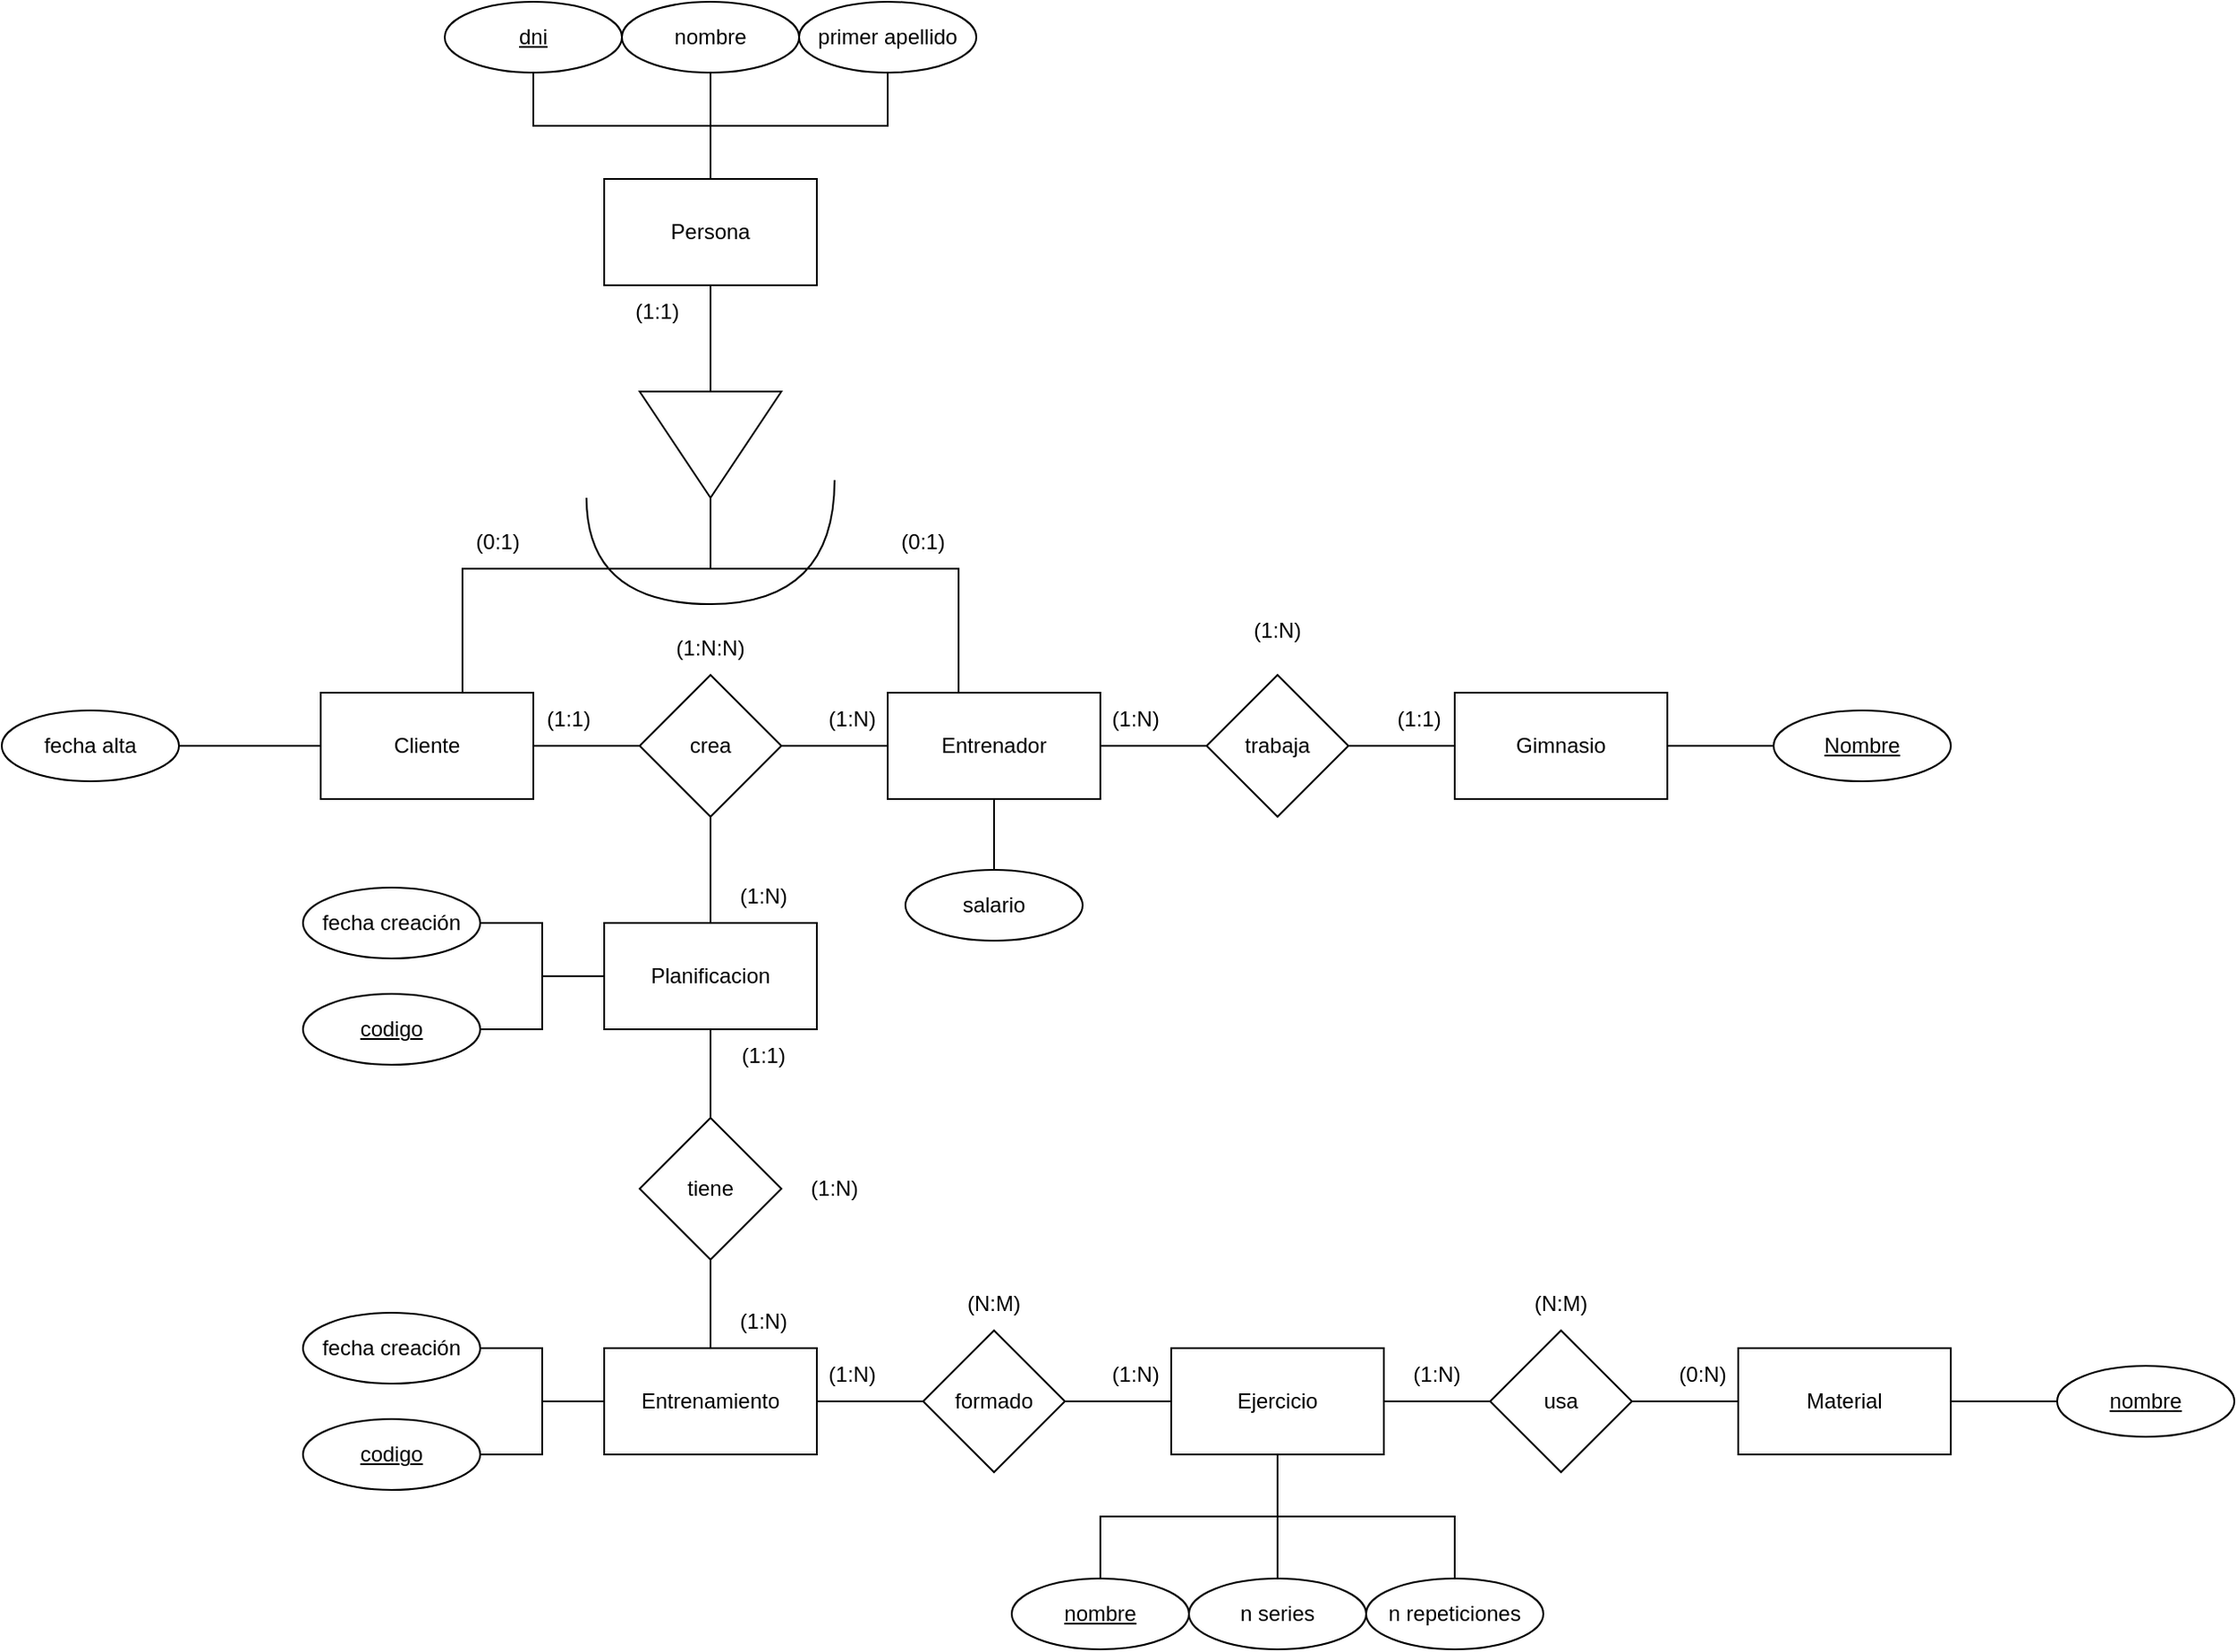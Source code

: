 <mxfile version="22.1.8" type="device" pages="2">
  <diagram name="Página-1" id="v2E8052e1FNMYkrhg1h1">
    <mxGraphModel dx="2336" dy="1455" grid="1" gridSize="10" guides="1" tooltips="1" connect="1" arrows="1" fold="1" page="1" pageScale="1" pageWidth="1169" pageHeight="827" math="0" shadow="0">
      <root>
        <mxCell id="0" />
        <mxCell id="1" parent="0" />
        <mxCell id="cGt521VQML5eG6UEFXnU-9" value="" style="edgeStyle=orthogonalEdgeStyle;rounded=0;orthogonalLoop=1;jettySize=auto;html=1;endArrow=none;endFill=0;" edge="1" parent="1" source="cGt521VQML5eG6UEFXnU-1" target="cGt521VQML5eG6UEFXnU-8">
          <mxGeometry relative="1" as="geometry" />
        </mxCell>
        <mxCell id="cGt521VQML5eG6UEFXnU-26" value="" style="edgeStyle=orthogonalEdgeStyle;rounded=0;orthogonalLoop=1;jettySize=auto;html=1;endArrow=none;endFill=0;" edge="1" parent="1" source="cGt521VQML5eG6UEFXnU-1" target="cGt521VQML5eG6UEFXnU-25">
          <mxGeometry relative="1" as="geometry" />
        </mxCell>
        <mxCell id="cGt521VQML5eG6UEFXnU-1" value="Gimnasio" style="rounded=0;whiteSpace=wrap;html=1;" vertex="1" parent="1">
          <mxGeometry x="520" y="110" width="120" height="60" as="geometry" />
        </mxCell>
        <mxCell id="cGt521VQML5eG6UEFXnU-12" value="" style="edgeStyle=orthogonalEdgeStyle;rounded=0;orthogonalLoop=1;jettySize=auto;html=1;endArrow=none;endFill=0;" edge="1" parent="1" source="cGt521VQML5eG6UEFXnU-2" target="cGt521VQML5eG6UEFXnU-11">
          <mxGeometry relative="1" as="geometry" />
        </mxCell>
        <mxCell id="cGt521VQML5eG6UEFXnU-41" style="edgeStyle=orthogonalEdgeStyle;rounded=0;orthogonalLoop=1;jettySize=auto;html=1;entryX=1;entryY=0.5;entryDx=0;entryDy=0;endArrow=none;endFill=0;" edge="1" parent="1" source="cGt521VQML5eG6UEFXnU-2" target="cGt521VQML5eG6UEFXnU-39">
          <mxGeometry relative="1" as="geometry">
            <Array as="points">
              <mxPoint x="240" y="40" />
              <mxPoint x="100" y="40" />
            </Array>
          </mxGeometry>
        </mxCell>
        <mxCell id="cGt521VQML5eG6UEFXnU-2" value="Entrenador" style="rounded=0;whiteSpace=wrap;html=1;" vertex="1" parent="1">
          <mxGeometry x="200" y="110" width="120" height="60" as="geometry" />
        </mxCell>
        <mxCell id="cGt521VQML5eG6UEFXnU-13" value="" style="edgeStyle=orthogonalEdgeStyle;rounded=0;orthogonalLoop=1;jettySize=auto;html=1;endArrow=none;endFill=0;" edge="1" parent="1" source="cGt521VQML5eG6UEFXnU-3" target="cGt521VQML5eG6UEFXnU-11">
          <mxGeometry relative="1" as="geometry" />
        </mxCell>
        <mxCell id="cGt521VQML5eG6UEFXnU-40" style="edgeStyle=orthogonalEdgeStyle;rounded=0;orthogonalLoop=1;jettySize=auto;html=1;entryX=1;entryY=0.5;entryDx=0;entryDy=0;endArrow=none;endFill=0;" edge="1" parent="1" source="cGt521VQML5eG6UEFXnU-3" target="cGt521VQML5eG6UEFXnU-39">
          <mxGeometry relative="1" as="geometry">
            <Array as="points">
              <mxPoint x="-40" y="40" />
              <mxPoint x="100" y="40" />
            </Array>
          </mxGeometry>
        </mxCell>
        <mxCell id="cGt521VQML5eG6UEFXnU-3" value="Cliente" style="rounded=0;whiteSpace=wrap;html=1;" vertex="1" parent="1">
          <mxGeometry x="-120" y="110" width="120" height="60" as="geometry" />
        </mxCell>
        <mxCell id="cGt521VQML5eG6UEFXnU-17" value="" style="edgeStyle=orthogonalEdgeStyle;rounded=0;orthogonalLoop=1;jettySize=auto;html=1;endArrow=none;endFill=0;" edge="1" parent="1" source="cGt521VQML5eG6UEFXnU-4" target="cGt521VQML5eG6UEFXnU-16">
          <mxGeometry relative="1" as="geometry" />
        </mxCell>
        <mxCell id="cGt521VQML5eG6UEFXnU-59" style="edgeStyle=orthogonalEdgeStyle;rounded=0;orthogonalLoop=1;jettySize=auto;html=1;entryX=1;entryY=0.5;entryDx=0;entryDy=0;endArrow=none;endFill=0;" edge="1" parent="1" source="cGt521VQML5eG6UEFXnU-4" target="cGt521VQML5eG6UEFXnU-55">
          <mxGeometry relative="1" as="geometry" />
        </mxCell>
        <mxCell id="cGt521VQML5eG6UEFXnU-60" style="edgeStyle=orthogonalEdgeStyle;rounded=0;orthogonalLoop=1;jettySize=auto;html=1;entryX=1;entryY=0.5;entryDx=0;entryDy=0;endArrow=none;endFill=0;" edge="1" parent="1" source="cGt521VQML5eG6UEFXnU-4" target="cGt521VQML5eG6UEFXnU-56">
          <mxGeometry relative="1" as="geometry" />
        </mxCell>
        <mxCell id="cGt521VQML5eG6UEFXnU-4" value="Planificacion" style="rounded=0;whiteSpace=wrap;html=1;" vertex="1" parent="1">
          <mxGeometry x="40" y="240" width="120" height="60" as="geometry" />
        </mxCell>
        <mxCell id="cGt521VQML5eG6UEFXnU-23" value="" style="edgeStyle=orthogonalEdgeStyle;rounded=0;orthogonalLoop=1;jettySize=auto;html=1;endArrow=none;endFill=0;" edge="1" parent="1" source="cGt521VQML5eG6UEFXnU-5" target="cGt521VQML5eG6UEFXnU-22">
          <mxGeometry relative="1" as="geometry" />
        </mxCell>
        <mxCell id="cGt521VQML5eG6UEFXnU-68" value="" style="edgeStyle=orthogonalEdgeStyle;rounded=0;orthogonalLoop=1;jettySize=auto;html=1;endArrow=none;endFill=0;" edge="1" parent="1" source="cGt521VQML5eG6UEFXnU-5" target="cGt521VQML5eG6UEFXnU-65">
          <mxGeometry relative="1" as="geometry" />
        </mxCell>
        <mxCell id="cGt521VQML5eG6UEFXnU-69" style="edgeStyle=orthogonalEdgeStyle;rounded=0;orthogonalLoop=1;jettySize=auto;html=1;entryX=0.5;entryY=0;entryDx=0;entryDy=0;endArrow=none;endFill=0;" edge="1" parent="1" source="cGt521VQML5eG6UEFXnU-5" target="cGt521VQML5eG6UEFXnU-67">
          <mxGeometry relative="1" as="geometry" />
        </mxCell>
        <mxCell id="cGt521VQML5eG6UEFXnU-70" style="edgeStyle=orthogonalEdgeStyle;rounded=0;orthogonalLoop=1;jettySize=auto;html=1;entryX=0.5;entryY=0;entryDx=0;entryDy=0;endArrow=none;endFill=0;" edge="1" parent="1" source="cGt521VQML5eG6UEFXnU-5" target="cGt521VQML5eG6UEFXnU-66">
          <mxGeometry relative="1" as="geometry" />
        </mxCell>
        <mxCell id="cGt521VQML5eG6UEFXnU-5" value="Ejercicio" style="rounded=0;whiteSpace=wrap;html=1;" vertex="1" parent="1">
          <mxGeometry x="360" y="480" width="120" height="60" as="geometry" />
        </mxCell>
        <mxCell id="cGt521VQML5eG6UEFXnU-20" value="" style="edgeStyle=orthogonalEdgeStyle;rounded=0;orthogonalLoop=1;jettySize=auto;html=1;endArrow=none;endFill=0;" edge="1" parent="1" source="cGt521VQML5eG6UEFXnU-6" target="cGt521VQML5eG6UEFXnU-19">
          <mxGeometry relative="1" as="geometry" />
        </mxCell>
        <mxCell id="cGt521VQML5eG6UEFXnU-63" style="edgeStyle=orthogonalEdgeStyle;rounded=0;orthogonalLoop=1;jettySize=auto;html=1;entryX=1;entryY=0.5;entryDx=0;entryDy=0;endArrow=none;endFill=0;" edge="1" parent="1" source="cGt521VQML5eG6UEFXnU-6" target="cGt521VQML5eG6UEFXnU-61">
          <mxGeometry relative="1" as="geometry" />
        </mxCell>
        <mxCell id="cGt521VQML5eG6UEFXnU-64" style="edgeStyle=orthogonalEdgeStyle;rounded=0;orthogonalLoop=1;jettySize=auto;html=1;entryX=1;entryY=0.5;entryDx=0;entryDy=0;endArrow=none;endFill=0;" edge="1" parent="1" source="cGt521VQML5eG6UEFXnU-6" target="cGt521VQML5eG6UEFXnU-62">
          <mxGeometry relative="1" as="geometry" />
        </mxCell>
        <mxCell id="cGt521VQML5eG6UEFXnU-6" value="Entrenamiento" style="rounded=0;whiteSpace=wrap;html=1;" vertex="1" parent="1">
          <mxGeometry x="40" y="480" width="120" height="60" as="geometry" />
        </mxCell>
        <mxCell id="cGt521VQML5eG6UEFXnU-72" value="" style="edgeStyle=orthogonalEdgeStyle;rounded=0;orthogonalLoop=1;jettySize=auto;html=1;endArrow=none;endFill=0;" edge="1" parent="1" source="cGt521VQML5eG6UEFXnU-7" target="cGt521VQML5eG6UEFXnU-71">
          <mxGeometry relative="1" as="geometry" />
        </mxCell>
        <mxCell id="cGt521VQML5eG6UEFXnU-7" value="Material" style="rounded=0;whiteSpace=wrap;html=1;" vertex="1" parent="1">
          <mxGeometry x="680" y="480" width="120" height="60" as="geometry" />
        </mxCell>
        <mxCell id="cGt521VQML5eG6UEFXnU-10" value="" style="edgeStyle=orthogonalEdgeStyle;rounded=0;orthogonalLoop=1;jettySize=auto;html=1;endArrow=none;endFill=0;" edge="1" parent="1" source="cGt521VQML5eG6UEFXnU-8" target="cGt521VQML5eG6UEFXnU-2">
          <mxGeometry relative="1" as="geometry" />
        </mxCell>
        <mxCell id="cGt521VQML5eG6UEFXnU-8" value="trabaja" style="rhombus;whiteSpace=wrap;html=1;rounded=0;" vertex="1" parent="1">
          <mxGeometry x="380" y="100" width="80" height="80" as="geometry" />
        </mxCell>
        <mxCell id="cGt521VQML5eG6UEFXnU-14" value="" style="edgeStyle=orthogonalEdgeStyle;rounded=0;orthogonalLoop=1;jettySize=auto;html=1;endArrow=none;endFill=0;" edge="1" parent="1" source="cGt521VQML5eG6UEFXnU-11" target="cGt521VQML5eG6UEFXnU-4">
          <mxGeometry relative="1" as="geometry" />
        </mxCell>
        <mxCell id="cGt521VQML5eG6UEFXnU-11" value="crea" style="rhombus;whiteSpace=wrap;html=1;rounded=0;" vertex="1" parent="1">
          <mxGeometry x="60" y="100" width="80" height="80" as="geometry" />
        </mxCell>
        <mxCell id="cGt521VQML5eG6UEFXnU-18" value="" style="edgeStyle=orthogonalEdgeStyle;rounded=0;orthogonalLoop=1;jettySize=auto;html=1;endArrow=none;endFill=0;" edge="1" parent="1" source="cGt521VQML5eG6UEFXnU-16" target="cGt521VQML5eG6UEFXnU-6">
          <mxGeometry relative="1" as="geometry" />
        </mxCell>
        <mxCell id="cGt521VQML5eG6UEFXnU-16" value="tiene" style="rhombus;whiteSpace=wrap;html=1;rounded=0;" vertex="1" parent="1">
          <mxGeometry x="60" y="350" width="80" height="80" as="geometry" />
        </mxCell>
        <mxCell id="cGt521VQML5eG6UEFXnU-21" value="" style="edgeStyle=orthogonalEdgeStyle;rounded=0;orthogonalLoop=1;jettySize=auto;html=1;endArrow=none;endFill=0;" edge="1" parent="1" source="cGt521VQML5eG6UEFXnU-19" target="cGt521VQML5eG6UEFXnU-5">
          <mxGeometry relative="1" as="geometry" />
        </mxCell>
        <mxCell id="cGt521VQML5eG6UEFXnU-19" value="formado" style="rhombus;whiteSpace=wrap;html=1;rounded=0;" vertex="1" parent="1">
          <mxGeometry x="220" y="470" width="80" height="80" as="geometry" />
        </mxCell>
        <mxCell id="cGt521VQML5eG6UEFXnU-24" value="" style="edgeStyle=orthogonalEdgeStyle;rounded=0;orthogonalLoop=1;jettySize=auto;html=1;endArrow=none;endFill=0;" edge="1" parent="1" source="cGt521VQML5eG6UEFXnU-22" target="cGt521VQML5eG6UEFXnU-7">
          <mxGeometry relative="1" as="geometry" />
        </mxCell>
        <mxCell id="cGt521VQML5eG6UEFXnU-22" value="usa" style="rhombus;whiteSpace=wrap;html=1;rounded=0;" vertex="1" parent="1">
          <mxGeometry x="540" y="470" width="80" height="80" as="geometry" />
        </mxCell>
        <mxCell id="cGt521VQML5eG6UEFXnU-25" value="&lt;u&gt;Nombre&lt;/u&gt;" style="ellipse;whiteSpace=wrap;html=1;align=center;" vertex="1" parent="1">
          <mxGeometry x="700" y="120" width="100" height="40" as="geometry" />
        </mxCell>
        <mxCell id="cGt521VQML5eG6UEFXnU-51" value="" style="edgeStyle=orthogonalEdgeStyle;rounded=0;orthogonalLoop=1;jettySize=auto;html=1;endArrow=none;endFill=0;" edge="1" parent="1" source="cGt521VQML5eG6UEFXnU-36" target="cGt521VQML5eG6UEFXnU-3">
          <mxGeometry relative="1" as="geometry" />
        </mxCell>
        <mxCell id="cGt521VQML5eG6UEFXnU-36" value="fecha alta" style="ellipse;whiteSpace=wrap;html=1;align=center;" vertex="1" parent="1">
          <mxGeometry x="-300" y="120" width="100" height="40" as="geometry" />
        </mxCell>
        <mxCell id="cGt521VQML5eG6UEFXnU-43" value="" style="edgeStyle=orthogonalEdgeStyle;rounded=0;orthogonalLoop=1;jettySize=auto;html=1;endArrow=none;endFill=0;" edge="1" parent="1" source="cGt521VQML5eG6UEFXnU-39" target="cGt521VQML5eG6UEFXnU-42">
          <mxGeometry relative="1" as="geometry" />
        </mxCell>
        <mxCell id="cGt521VQML5eG6UEFXnU-39" value="" style="triangle;whiteSpace=wrap;html=1;rotation=90;" vertex="1" parent="1">
          <mxGeometry x="70" y="-70" width="60" height="80" as="geometry" />
        </mxCell>
        <mxCell id="cGt521VQML5eG6UEFXnU-47" style="edgeStyle=orthogonalEdgeStyle;rounded=0;orthogonalLoop=1;jettySize=auto;html=1;entryX=0.5;entryY=1;entryDx=0;entryDy=0;endArrow=none;endFill=0;" edge="1" parent="1" source="cGt521VQML5eG6UEFXnU-42" target="cGt521VQML5eG6UEFXnU-46">
          <mxGeometry relative="1" as="geometry" />
        </mxCell>
        <mxCell id="cGt521VQML5eG6UEFXnU-48" style="edgeStyle=orthogonalEdgeStyle;rounded=0;orthogonalLoop=1;jettySize=auto;html=1;entryX=0.5;entryY=1;entryDx=0;entryDy=0;endArrow=none;endFill=0;" edge="1" parent="1" source="cGt521VQML5eG6UEFXnU-42" target="cGt521VQML5eG6UEFXnU-44">
          <mxGeometry relative="1" as="geometry" />
        </mxCell>
        <mxCell id="cGt521VQML5eG6UEFXnU-49" style="edgeStyle=orthogonalEdgeStyle;rounded=0;orthogonalLoop=1;jettySize=auto;html=1;entryX=0.5;entryY=1;entryDx=0;entryDy=0;endArrow=none;endFill=0;" edge="1" parent="1" source="cGt521VQML5eG6UEFXnU-42" target="cGt521VQML5eG6UEFXnU-45">
          <mxGeometry relative="1" as="geometry" />
        </mxCell>
        <mxCell id="cGt521VQML5eG6UEFXnU-42" value="Persona" style="whiteSpace=wrap;html=1;" vertex="1" parent="1">
          <mxGeometry x="40" y="-180" width="120" height="60" as="geometry" />
        </mxCell>
        <mxCell id="cGt521VQML5eG6UEFXnU-44" value="nombre" style="ellipse;whiteSpace=wrap;html=1;align=center;" vertex="1" parent="1">
          <mxGeometry x="50" y="-280" width="100" height="40" as="geometry" />
        </mxCell>
        <mxCell id="cGt521VQML5eG6UEFXnU-45" value="primer apellido" style="ellipse;whiteSpace=wrap;html=1;align=center;" vertex="1" parent="1">
          <mxGeometry x="150" y="-280" width="100" height="40" as="geometry" />
        </mxCell>
        <mxCell id="cGt521VQML5eG6UEFXnU-46" value="&lt;u&gt;dni&lt;/u&gt;" style="ellipse;whiteSpace=wrap;html=1;align=center;" vertex="1" parent="1">
          <mxGeometry x="-50" y="-280" width="100" height="40" as="geometry" />
        </mxCell>
        <mxCell id="cGt521VQML5eG6UEFXnU-50" value="" style="curved=1;endArrow=none;html=1;rounded=0;edgeStyle=orthogonalEdgeStyle;endFill=0;" edge="1" parent="1">
          <mxGeometry width="50" height="50" relative="1" as="geometry">
            <mxPoint x="30" as="sourcePoint" />
            <mxPoint x="170" y="-10" as="targetPoint" />
            <Array as="points">
              <mxPoint x="30" y="60" />
              <mxPoint x="170" y="60" />
            </Array>
          </mxGeometry>
        </mxCell>
        <mxCell id="cGt521VQML5eG6UEFXnU-52" value="(1:1)" style="text;html=1;strokeColor=none;fillColor=none;align=center;verticalAlign=middle;whiteSpace=wrap;rounded=0;" vertex="1" parent="1">
          <mxGeometry x="40" y="-120" width="60" height="30" as="geometry" />
        </mxCell>
        <mxCell id="cGt521VQML5eG6UEFXnU-53" value="(0:1)" style="text;html=1;strokeColor=none;fillColor=none;align=center;verticalAlign=middle;whiteSpace=wrap;rounded=0;" vertex="1" parent="1">
          <mxGeometry x="-50" y="10" width="60" height="30" as="geometry" />
        </mxCell>
        <mxCell id="cGt521VQML5eG6UEFXnU-54" value="(0:1)" style="text;html=1;strokeColor=none;fillColor=none;align=center;verticalAlign=middle;whiteSpace=wrap;rounded=0;" vertex="1" parent="1">
          <mxGeometry x="190" y="10" width="60" height="30" as="geometry" />
        </mxCell>
        <mxCell id="cGt521VQML5eG6UEFXnU-55" value="fecha creación" style="ellipse;whiteSpace=wrap;html=1;align=center;" vertex="1" parent="1">
          <mxGeometry x="-130" y="220" width="100" height="40" as="geometry" />
        </mxCell>
        <mxCell id="cGt521VQML5eG6UEFXnU-56" value="&lt;u&gt;codigo&lt;/u&gt;" style="ellipse;whiteSpace=wrap;html=1;align=center;" vertex="1" parent="1">
          <mxGeometry x="-130" y="280" width="100" height="40" as="geometry" />
        </mxCell>
        <mxCell id="cGt521VQML5eG6UEFXnU-61" value="fecha creación" style="ellipse;whiteSpace=wrap;html=1;align=center;" vertex="1" parent="1">
          <mxGeometry x="-130" y="460" width="100" height="40" as="geometry" />
        </mxCell>
        <mxCell id="cGt521VQML5eG6UEFXnU-62" value="&lt;u&gt;codigo&lt;/u&gt;" style="ellipse;whiteSpace=wrap;html=1;align=center;" vertex="1" parent="1">
          <mxGeometry x="-130" y="520" width="100" height="40" as="geometry" />
        </mxCell>
        <mxCell id="cGt521VQML5eG6UEFXnU-65" value="n series" style="ellipse;whiteSpace=wrap;html=1;align=center;" vertex="1" parent="1">
          <mxGeometry x="370" y="610" width="100" height="40" as="geometry" />
        </mxCell>
        <mxCell id="cGt521VQML5eG6UEFXnU-66" value="n repeticiones" style="ellipse;whiteSpace=wrap;html=1;align=center;" vertex="1" parent="1">
          <mxGeometry x="470" y="610" width="100" height="40" as="geometry" />
        </mxCell>
        <mxCell id="cGt521VQML5eG6UEFXnU-67" value="&lt;u&gt;nombre&lt;/u&gt;" style="ellipse;whiteSpace=wrap;html=1;align=center;" vertex="1" parent="1">
          <mxGeometry x="270" y="610" width="100" height="40" as="geometry" />
        </mxCell>
        <mxCell id="cGt521VQML5eG6UEFXnU-71" value="&lt;u&gt;nombre&lt;/u&gt;" style="ellipse;whiteSpace=wrap;html=1;align=center;" vertex="1" parent="1">
          <mxGeometry x="860" y="490" width="100" height="40" as="geometry" />
        </mxCell>
        <mxCell id="cGt521VQML5eG6UEFXnU-73" value="(1:1)" style="text;html=1;strokeColor=none;fillColor=none;align=center;verticalAlign=middle;whiteSpace=wrap;rounded=0;" vertex="1" parent="1">
          <mxGeometry x="470" y="110" width="60" height="30" as="geometry" />
        </mxCell>
        <mxCell id="cGt521VQML5eG6UEFXnU-75" value="(1:N)" style="text;html=1;strokeColor=none;fillColor=none;align=center;verticalAlign=middle;whiteSpace=wrap;rounded=0;" vertex="1" parent="1">
          <mxGeometry x="310" y="110" width="60" height="30" as="geometry" />
        </mxCell>
        <mxCell id="cGt521VQML5eG6UEFXnU-76" value="(1:N)" style="text;html=1;strokeColor=none;fillColor=none;align=center;verticalAlign=middle;whiteSpace=wrap;rounded=0;" vertex="1" parent="1">
          <mxGeometry x="390" y="60" width="60" height="30" as="geometry" />
        </mxCell>
        <mxCell id="cGt521VQML5eG6UEFXnU-77" value="(1:N)" style="text;html=1;strokeColor=none;fillColor=none;align=center;verticalAlign=middle;whiteSpace=wrap;rounded=0;" vertex="1" parent="1">
          <mxGeometry x="100" y="210" width="60" height="30" as="geometry" />
        </mxCell>
        <mxCell id="cGt521VQML5eG6UEFXnU-78" value="(1:1)" style="text;html=1;strokeColor=none;fillColor=none;align=center;verticalAlign=middle;whiteSpace=wrap;rounded=0;" vertex="1" parent="1">
          <mxGeometry x="-10" y="110" width="60" height="30" as="geometry" />
        </mxCell>
        <mxCell id="cGt521VQML5eG6UEFXnU-79" value="(1:N)" style="text;html=1;strokeColor=none;fillColor=none;align=center;verticalAlign=middle;whiteSpace=wrap;rounded=0;" vertex="1" parent="1">
          <mxGeometry x="150" y="110" width="60" height="30" as="geometry" />
        </mxCell>
        <mxCell id="cGt521VQML5eG6UEFXnU-80" value="(1:N:N)" style="text;html=1;strokeColor=none;fillColor=none;align=center;verticalAlign=middle;whiteSpace=wrap;rounded=0;" vertex="1" parent="1">
          <mxGeometry x="70" y="70" width="60" height="30" as="geometry" />
        </mxCell>
        <mxCell id="cGt521VQML5eG6UEFXnU-81" value="(1:1)" style="text;html=1;strokeColor=none;fillColor=none;align=center;verticalAlign=middle;whiteSpace=wrap;rounded=0;" vertex="1" parent="1">
          <mxGeometry x="100" y="300" width="60" height="30" as="geometry" />
        </mxCell>
        <mxCell id="cGt521VQML5eG6UEFXnU-82" value="(1:N)" style="text;html=1;strokeColor=none;fillColor=none;align=center;verticalAlign=middle;whiteSpace=wrap;rounded=0;" vertex="1" parent="1">
          <mxGeometry x="100" y="450" width="60" height="30" as="geometry" />
        </mxCell>
        <mxCell id="cGt521VQML5eG6UEFXnU-83" value="(1:N)" style="text;html=1;strokeColor=none;fillColor=none;align=center;verticalAlign=middle;whiteSpace=wrap;rounded=0;" vertex="1" parent="1">
          <mxGeometry x="140" y="375" width="60" height="30" as="geometry" />
        </mxCell>
        <mxCell id="cGt521VQML5eG6UEFXnU-84" value="(1:N)" style="text;html=1;strokeColor=none;fillColor=none;align=center;verticalAlign=middle;whiteSpace=wrap;rounded=0;" vertex="1" parent="1">
          <mxGeometry x="310" y="480" width="60" height="30" as="geometry" />
        </mxCell>
        <mxCell id="cGt521VQML5eG6UEFXnU-85" value="(1:N)" style="text;html=1;strokeColor=none;fillColor=none;align=center;verticalAlign=middle;whiteSpace=wrap;rounded=0;" vertex="1" parent="1">
          <mxGeometry x="150" y="480" width="60" height="30" as="geometry" />
        </mxCell>
        <mxCell id="cGt521VQML5eG6UEFXnU-86" value="(N:M)" style="text;html=1;strokeColor=none;fillColor=none;align=center;verticalAlign=middle;whiteSpace=wrap;rounded=0;" vertex="1" parent="1">
          <mxGeometry x="230" y="440" width="60" height="30" as="geometry" />
        </mxCell>
        <mxCell id="cGt521VQML5eG6UEFXnU-87" value="(0:N)" style="text;html=1;strokeColor=none;fillColor=none;align=center;verticalAlign=middle;whiteSpace=wrap;rounded=0;" vertex="1" parent="1">
          <mxGeometry x="630" y="480" width="60" height="30" as="geometry" />
        </mxCell>
        <mxCell id="cGt521VQML5eG6UEFXnU-88" value="(1:N)" style="text;html=1;strokeColor=none;fillColor=none;align=center;verticalAlign=middle;whiteSpace=wrap;rounded=0;" vertex="1" parent="1">
          <mxGeometry x="480" y="480" width="60" height="30" as="geometry" />
        </mxCell>
        <mxCell id="cGt521VQML5eG6UEFXnU-89" value="(N:M)" style="text;html=1;strokeColor=none;fillColor=none;align=center;verticalAlign=middle;whiteSpace=wrap;rounded=0;" vertex="1" parent="1">
          <mxGeometry x="550" y="440" width="60" height="30" as="geometry" />
        </mxCell>
        <mxCell id="MPqxJQfwzAJk6gzyIyhU-2" value="" style="edgeStyle=orthogonalEdgeStyle;rounded=0;orthogonalLoop=1;jettySize=auto;html=1;endArrow=none;endFill=0;" edge="1" parent="1" source="MPqxJQfwzAJk6gzyIyhU-1" target="cGt521VQML5eG6UEFXnU-2">
          <mxGeometry relative="1" as="geometry" />
        </mxCell>
        <mxCell id="MPqxJQfwzAJk6gzyIyhU-1" value="salario" style="ellipse;whiteSpace=wrap;html=1;align=center;" vertex="1" parent="1">
          <mxGeometry x="210" y="210" width="100" height="40" as="geometry" />
        </mxCell>
      </root>
    </mxGraphModel>
  </diagram>
  <diagram id="J_EUiI-BqJGWVgXkNGw0" name="Página-2">
    <mxGraphModel dx="2569" dy="753" grid="1" gridSize="10" guides="1" tooltips="1" connect="1" arrows="1" fold="1" page="1" pageScale="1" pageWidth="1169" pageHeight="827" math="0" shadow="0">
      <root>
        <mxCell id="0" />
        <mxCell id="1" parent="0" />
        <mxCell id="bq2DKQShmZWEVFnDC5Ha-1" value="Gimnasio" style="shape=table;startSize=30;container=1;collapsible=0;childLayout=tableLayout;strokeColor=default;fontSize=16;" vertex="1" parent="1">
          <mxGeometry x="-120" y="280" width="210" height="150" as="geometry" />
        </mxCell>
        <mxCell id="bq2DKQShmZWEVFnDC5Ha-2" value="" style="shape=tableRow;horizontal=0;startSize=0;swimlaneHead=0;swimlaneBody=0;strokeColor=inherit;top=0;left=0;bottom=0;right=0;collapsible=0;dropTarget=0;fillColor=none;points=[[0,0.5],[1,0.5]];portConstraint=eastwest;fontSize=16;" vertex="1" parent="bq2DKQShmZWEVFnDC5Ha-1">
          <mxGeometry y="30" width="210" height="40" as="geometry" />
        </mxCell>
        <mxCell id="bq2DKQShmZWEVFnDC5Ha-3" value="pk.nombre" style="shape=partialRectangle;html=1;whiteSpace=wrap;connectable=0;strokeColor=inherit;overflow=hidden;fillColor=none;top=0;left=0;bottom=0;right=0;pointerEvents=1;fontSize=16;" vertex="1" parent="bq2DKQShmZWEVFnDC5Ha-2">
          <mxGeometry width="90" height="40" as="geometry">
            <mxRectangle width="90" height="40" as="alternateBounds" />
          </mxGeometry>
        </mxCell>
        <mxCell id="bq2DKQShmZWEVFnDC5Ha-4" value="fk.dniEntrenador" style="shape=partialRectangle;html=1;whiteSpace=wrap;connectable=0;strokeColor=inherit;overflow=hidden;fillColor=none;top=0;left=0;bottom=0;right=0;pointerEvents=1;fontSize=16;" vertex="1" parent="bq2DKQShmZWEVFnDC5Ha-2">
          <mxGeometry x="90" width="120" height="40" as="geometry">
            <mxRectangle width="120" height="40" as="alternateBounds" />
          </mxGeometry>
        </mxCell>
        <mxCell id="bq2DKQShmZWEVFnDC5Ha-6" value="" style="shape=tableRow;horizontal=0;startSize=0;swimlaneHead=0;swimlaneBody=0;strokeColor=inherit;top=0;left=0;bottom=0;right=0;collapsible=0;dropTarget=0;fillColor=none;points=[[0,0.5],[1,0.5]];portConstraint=eastwest;fontSize=16;" vertex="1" parent="bq2DKQShmZWEVFnDC5Ha-1">
          <mxGeometry y="70" width="210" height="40" as="geometry" />
        </mxCell>
        <mxCell id="bq2DKQShmZWEVFnDC5Ha-7" value="" style="shape=partialRectangle;html=1;whiteSpace=wrap;connectable=0;strokeColor=inherit;overflow=hidden;fillColor=none;top=0;left=0;bottom=0;right=0;pointerEvents=1;fontSize=16;" vertex="1" parent="bq2DKQShmZWEVFnDC5Ha-6">
          <mxGeometry width="90" height="40" as="geometry">
            <mxRectangle width="90" height="40" as="alternateBounds" />
          </mxGeometry>
        </mxCell>
        <mxCell id="bq2DKQShmZWEVFnDC5Ha-8" value="" style="shape=partialRectangle;html=1;whiteSpace=wrap;connectable=0;strokeColor=inherit;overflow=hidden;fillColor=none;top=0;left=0;bottom=0;right=0;pointerEvents=1;fontSize=16;" vertex="1" parent="bq2DKQShmZWEVFnDC5Ha-6">
          <mxGeometry x="90" width="120" height="40" as="geometry">
            <mxRectangle width="120" height="40" as="alternateBounds" />
          </mxGeometry>
        </mxCell>
        <mxCell id="bq2DKQShmZWEVFnDC5Ha-10" value="" style="shape=tableRow;horizontal=0;startSize=0;swimlaneHead=0;swimlaneBody=0;strokeColor=inherit;top=0;left=0;bottom=0;right=0;collapsible=0;dropTarget=0;fillColor=none;points=[[0,0.5],[1,0.5]];portConstraint=eastwest;fontSize=16;" vertex="1" parent="bq2DKQShmZWEVFnDC5Ha-1">
          <mxGeometry y="110" width="210" height="40" as="geometry" />
        </mxCell>
        <mxCell id="bq2DKQShmZWEVFnDC5Ha-11" value="" style="shape=partialRectangle;html=1;whiteSpace=wrap;connectable=0;strokeColor=inherit;overflow=hidden;fillColor=none;top=0;left=0;bottom=0;right=0;pointerEvents=1;fontSize=16;" vertex="1" parent="bq2DKQShmZWEVFnDC5Ha-10">
          <mxGeometry width="90" height="40" as="geometry">
            <mxRectangle width="90" height="40" as="alternateBounds" />
          </mxGeometry>
        </mxCell>
        <mxCell id="bq2DKQShmZWEVFnDC5Ha-12" value="" style="shape=partialRectangle;html=1;whiteSpace=wrap;connectable=0;strokeColor=inherit;overflow=hidden;fillColor=none;top=0;left=0;bottom=0;right=0;pointerEvents=1;fontSize=16;" vertex="1" parent="bq2DKQShmZWEVFnDC5Ha-10">
          <mxGeometry x="90" width="120" height="40" as="geometry">
            <mxRectangle width="120" height="40" as="alternateBounds" />
          </mxGeometry>
        </mxCell>
        <mxCell id="E8Z6Q1WrIpJIvBlaWOzA-11" value="Persona" style="shape=table;startSize=30;container=1;collapsible=0;childLayout=tableLayout;strokeColor=default;fontSize=16;" vertex="1" parent="1">
          <mxGeometry x="120" y="280" width="330" height="150" as="geometry" />
        </mxCell>
        <mxCell id="E8Z6Q1WrIpJIvBlaWOzA-12" value="" style="shape=tableRow;horizontal=0;startSize=0;swimlaneHead=0;swimlaneBody=0;strokeColor=inherit;top=0;left=0;bottom=0;right=0;collapsible=0;dropTarget=0;fillColor=none;points=[[0,0.5],[1,0.5]];portConstraint=eastwest;fontSize=16;" vertex="1" parent="E8Z6Q1WrIpJIvBlaWOzA-11">
          <mxGeometry y="30" width="330" height="40" as="geometry" />
        </mxCell>
        <mxCell id="E8Z6Q1WrIpJIvBlaWOzA-13" value="pk.dni" style="shape=partialRectangle;html=1;whiteSpace=wrap;connectable=0;strokeColor=inherit;overflow=hidden;fillColor=none;top=0;left=0;bottom=0;right=0;pointerEvents=1;fontSize=16;" vertex="1" parent="E8Z6Q1WrIpJIvBlaWOzA-12">
          <mxGeometry width="90" height="40" as="geometry">
            <mxRectangle width="90" height="40" as="alternateBounds" />
          </mxGeometry>
        </mxCell>
        <mxCell id="E8Z6Q1WrIpJIvBlaWOzA-14" value="nombre" style="shape=partialRectangle;html=1;whiteSpace=wrap;connectable=0;strokeColor=inherit;overflow=hidden;fillColor=none;top=0;left=0;bottom=0;right=0;pointerEvents=1;fontSize=16;" vertex="1" parent="E8Z6Q1WrIpJIvBlaWOzA-12">
          <mxGeometry x="90" width="120" height="40" as="geometry">
            <mxRectangle width="120" height="40" as="alternateBounds" />
          </mxGeometry>
        </mxCell>
        <mxCell id="E8Z6Q1WrIpJIvBlaWOzA-21" value="primer apellido" style="shape=partialRectangle;html=1;whiteSpace=wrap;connectable=0;strokeColor=inherit;overflow=hidden;fillColor=none;top=0;left=0;bottom=0;right=0;pointerEvents=1;fontSize=16;" vertex="1" parent="E8Z6Q1WrIpJIvBlaWOzA-12">
          <mxGeometry x="210" width="120" height="40" as="geometry">
            <mxRectangle width="120" height="40" as="alternateBounds" />
          </mxGeometry>
        </mxCell>
        <mxCell id="E8Z6Q1WrIpJIvBlaWOzA-15" value="" style="shape=tableRow;horizontal=0;startSize=0;swimlaneHead=0;swimlaneBody=0;strokeColor=inherit;top=0;left=0;bottom=0;right=0;collapsible=0;dropTarget=0;fillColor=none;points=[[0,0.5],[1,0.5]];portConstraint=eastwest;fontSize=16;" vertex="1" parent="E8Z6Q1WrIpJIvBlaWOzA-11">
          <mxGeometry y="70" width="330" height="40" as="geometry" />
        </mxCell>
        <mxCell id="E8Z6Q1WrIpJIvBlaWOzA-16" value="" style="shape=partialRectangle;html=1;whiteSpace=wrap;connectable=0;strokeColor=inherit;overflow=hidden;fillColor=none;top=0;left=0;bottom=0;right=0;pointerEvents=1;fontSize=16;" vertex="1" parent="E8Z6Q1WrIpJIvBlaWOzA-15">
          <mxGeometry width="90" height="40" as="geometry">
            <mxRectangle width="90" height="40" as="alternateBounds" />
          </mxGeometry>
        </mxCell>
        <mxCell id="E8Z6Q1WrIpJIvBlaWOzA-17" value="" style="shape=partialRectangle;html=1;whiteSpace=wrap;connectable=0;strokeColor=inherit;overflow=hidden;fillColor=none;top=0;left=0;bottom=0;right=0;pointerEvents=1;fontSize=16;" vertex="1" parent="E8Z6Q1WrIpJIvBlaWOzA-15">
          <mxGeometry x="90" width="120" height="40" as="geometry">
            <mxRectangle width="120" height="40" as="alternateBounds" />
          </mxGeometry>
        </mxCell>
        <mxCell id="E8Z6Q1WrIpJIvBlaWOzA-22" style="shape=partialRectangle;html=1;whiteSpace=wrap;connectable=0;strokeColor=inherit;overflow=hidden;fillColor=none;top=0;left=0;bottom=0;right=0;pointerEvents=1;fontSize=16;" vertex="1" parent="E8Z6Q1WrIpJIvBlaWOzA-15">
          <mxGeometry x="210" width="120" height="40" as="geometry">
            <mxRectangle width="120" height="40" as="alternateBounds" />
          </mxGeometry>
        </mxCell>
        <mxCell id="E8Z6Q1WrIpJIvBlaWOzA-18" value="" style="shape=tableRow;horizontal=0;startSize=0;swimlaneHead=0;swimlaneBody=0;strokeColor=inherit;top=0;left=0;bottom=0;right=0;collapsible=0;dropTarget=0;fillColor=none;points=[[0,0.5],[1,0.5]];portConstraint=eastwest;fontSize=16;" vertex="1" parent="E8Z6Q1WrIpJIvBlaWOzA-11">
          <mxGeometry y="110" width="330" height="40" as="geometry" />
        </mxCell>
        <mxCell id="E8Z6Q1WrIpJIvBlaWOzA-19" value="" style="shape=partialRectangle;html=1;whiteSpace=wrap;connectable=0;strokeColor=inherit;overflow=hidden;fillColor=none;top=0;left=0;bottom=0;right=0;pointerEvents=1;fontSize=16;" vertex="1" parent="E8Z6Q1WrIpJIvBlaWOzA-18">
          <mxGeometry width="90" height="40" as="geometry">
            <mxRectangle width="90" height="40" as="alternateBounds" />
          </mxGeometry>
        </mxCell>
        <mxCell id="E8Z6Q1WrIpJIvBlaWOzA-20" value="" style="shape=partialRectangle;html=1;whiteSpace=wrap;connectable=0;strokeColor=inherit;overflow=hidden;fillColor=none;top=0;left=0;bottom=0;right=0;pointerEvents=1;fontSize=16;" vertex="1" parent="E8Z6Q1WrIpJIvBlaWOzA-18">
          <mxGeometry x="90" width="120" height="40" as="geometry">
            <mxRectangle width="120" height="40" as="alternateBounds" />
          </mxGeometry>
        </mxCell>
        <mxCell id="E8Z6Q1WrIpJIvBlaWOzA-23" style="shape=partialRectangle;html=1;whiteSpace=wrap;connectable=0;strokeColor=inherit;overflow=hidden;fillColor=none;top=0;left=0;bottom=0;right=0;pointerEvents=1;fontSize=16;" vertex="1" parent="E8Z6Q1WrIpJIvBlaWOzA-18">
          <mxGeometry x="210" width="120" height="40" as="geometry">
            <mxRectangle width="120" height="40" as="alternateBounds" />
          </mxGeometry>
        </mxCell>
        <mxCell id="iwarCTtE3E_SlqmpcqTA-1" value="Entrenador" style="shape=table;startSize=30;container=1;collapsible=0;childLayout=tableLayout;strokeColor=default;fontSize=16;" vertex="1" parent="1">
          <mxGeometry x="480" y="280" width="210" height="150" as="geometry" />
        </mxCell>
        <mxCell id="iwarCTtE3E_SlqmpcqTA-2" value="" style="shape=tableRow;horizontal=0;startSize=0;swimlaneHead=0;swimlaneBody=0;strokeColor=inherit;top=0;left=0;bottom=0;right=0;collapsible=0;dropTarget=0;fillColor=none;points=[[0,0.5],[1,0.5]];portConstraint=eastwest;fontSize=16;" vertex="1" parent="iwarCTtE3E_SlqmpcqTA-1">
          <mxGeometry y="30" width="210" height="40" as="geometry" />
        </mxCell>
        <mxCell id="iwarCTtE3E_SlqmpcqTA-3" value="fk.dniPersona" style="shape=partialRectangle;html=1;whiteSpace=wrap;connectable=0;strokeColor=inherit;overflow=hidden;fillColor=none;top=0;left=0;bottom=0;right=0;pointerEvents=1;fontSize=16;" vertex="1" parent="iwarCTtE3E_SlqmpcqTA-2">
          <mxGeometry width="110" height="40" as="geometry">
            <mxRectangle width="110" height="40" as="alternateBounds" />
          </mxGeometry>
        </mxCell>
        <mxCell id="iwarCTtE3E_SlqmpcqTA-4" value="salario" style="shape=partialRectangle;html=1;whiteSpace=wrap;connectable=0;strokeColor=inherit;overflow=hidden;fillColor=none;top=0;left=0;bottom=0;right=0;pointerEvents=1;fontSize=16;" vertex="1" parent="iwarCTtE3E_SlqmpcqTA-2">
          <mxGeometry x="110" width="100" height="40" as="geometry">
            <mxRectangle width="100" height="40" as="alternateBounds" />
          </mxGeometry>
        </mxCell>
        <mxCell id="iwarCTtE3E_SlqmpcqTA-5" value="" style="shape=tableRow;horizontal=0;startSize=0;swimlaneHead=0;swimlaneBody=0;strokeColor=inherit;top=0;left=0;bottom=0;right=0;collapsible=0;dropTarget=0;fillColor=none;points=[[0,0.5],[1,0.5]];portConstraint=eastwest;fontSize=16;" vertex="1" parent="iwarCTtE3E_SlqmpcqTA-1">
          <mxGeometry y="70" width="210" height="40" as="geometry" />
        </mxCell>
        <mxCell id="iwarCTtE3E_SlqmpcqTA-6" value="" style="shape=partialRectangle;html=1;whiteSpace=wrap;connectable=0;strokeColor=inherit;overflow=hidden;fillColor=none;top=0;left=0;bottom=0;right=0;pointerEvents=1;fontSize=16;" vertex="1" parent="iwarCTtE3E_SlqmpcqTA-5">
          <mxGeometry width="110" height="40" as="geometry">
            <mxRectangle width="110" height="40" as="alternateBounds" />
          </mxGeometry>
        </mxCell>
        <mxCell id="iwarCTtE3E_SlqmpcqTA-7" value="" style="shape=partialRectangle;html=1;whiteSpace=wrap;connectable=0;strokeColor=inherit;overflow=hidden;fillColor=none;top=0;left=0;bottom=0;right=0;pointerEvents=1;fontSize=16;" vertex="1" parent="iwarCTtE3E_SlqmpcqTA-5">
          <mxGeometry x="110" width="100" height="40" as="geometry">
            <mxRectangle width="100" height="40" as="alternateBounds" />
          </mxGeometry>
        </mxCell>
        <mxCell id="iwarCTtE3E_SlqmpcqTA-8" value="" style="shape=tableRow;horizontal=0;startSize=0;swimlaneHead=0;swimlaneBody=0;strokeColor=inherit;top=0;left=0;bottom=0;right=0;collapsible=0;dropTarget=0;fillColor=none;points=[[0,0.5],[1,0.5]];portConstraint=eastwest;fontSize=16;" vertex="1" parent="iwarCTtE3E_SlqmpcqTA-1">
          <mxGeometry y="110" width="210" height="40" as="geometry" />
        </mxCell>
        <mxCell id="iwarCTtE3E_SlqmpcqTA-9" value="" style="shape=partialRectangle;html=1;whiteSpace=wrap;connectable=0;strokeColor=inherit;overflow=hidden;fillColor=none;top=0;left=0;bottom=0;right=0;pointerEvents=1;fontSize=16;" vertex="1" parent="iwarCTtE3E_SlqmpcqTA-8">
          <mxGeometry width="110" height="40" as="geometry">
            <mxRectangle width="110" height="40" as="alternateBounds" />
          </mxGeometry>
        </mxCell>
        <mxCell id="iwarCTtE3E_SlqmpcqTA-10" value="" style="shape=partialRectangle;html=1;whiteSpace=wrap;connectable=0;strokeColor=inherit;overflow=hidden;fillColor=none;top=0;left=0;bottom=0;right=0;pointerEvents=1;fontSize=16;" vertex="1" parent="iwarCTtE3E_SlqmpcqTA-8">
          <mxGeometry x="110" width="100" height="40" as="geometry">
            <mxRectangle width="100" height="40" as="alternateBounds" />
          </mxGeometry>
        </mxCell>
        <mxCell id="iwarCTtE3E_SlqmpcqTA-11" value="Cliente" style="shape=table;startSize=30;container=1;collapsible=0;childLayout=tableLayout;strokeColor=default;fontSize=16;" vertex="1" parent="1">
          <mxGeometry x="720" y="280" width="210" height="150" as="geometry" />
        </mxCell>
        <mxCell id="iwarCTtE3E_SlqmpcqTA-12" value="" style="shape=tableRow;horizontal=0;startSize=0;swimlaneHead=0;swimlaneBody=0;strokeColor=inherit;top=0;left=0;bottom=0;right=0;collapsible=0;dropTarget=0;fillColor=none;points=[[0,0.5],[1,0.5]];portConstraint=eastwest;fontSize=16;" vertex="1" parent="iwarCTtE3E_SlqmpcqTA-11">
          <mxGeometry y="30" width="210" height="40" as="geometry" />
        </mxCell>
        <mxCell id="iwarCTtE3E_SlqmpcqTA-13" value="fk.dniPersona" style="shape=partialRectangle;html=1;whiteSpace=wrap;connectable=0;strokeColor=inherit;overflow=hidden;fillColor=none;top=0;left=0;bottom=0;right=0;pointerEvents=1;fontSize=16;" vertex="1" parent="iwarCTtE3E_SlqmpcqTA-12">
          <mxGeometry width="110" height="40" as="geometry">
            <mxRectangle width="110" height="40" as="alternateBounds" />
          </mxGeometry>
        </mxCell>
        <mxCell id="iwarCTtE3E_SlqmpcqTA-14" value="fecha alta" style="shape=partialRectangle;html=1;whiteSpace=wrap;connectable=0;strokeColor=inherit;overflow=hidden;fillColor=none;top=0;left=0;bottom=0;right=0;pointerEvents=1;fontSize=16;" vertex="1" parent="iwarCTtE3E_SlqmpcqTA-12">
          <mxGeometry x="110" width="100" height="40" as="geometry">
            <mxRectangle width="100" height="40" as="alternateBounds" />
          </mxGeometry>
        </mxCell>
        <mxCell id="iwarCTtE3E_SlqmpcqTA-15" value="" style="shape=tableRow;horizontal=0;startSize=0;swimlaneHead=0;swimlaneBody=0;strokeColor=inherit;top=0;left=0;bottom=0;right=0;collapsible=0;dropTarget=0;fillColor=none;points=[[0,0.5],[1,0.5]];portConstraint=eastwest;fontSize=16;" vertex="1" parent="iwarCTtE3E_SlqmpcqTA-11">
          <mxGeometry y="70" width="210" height="40" as="geometry" />
        </mxCell>
        <mxCell id="iwarCTtE3E_SlqmpcqTA-16" value="" style="shape=partialRectangle;html=1;whiteSpace=wrap;connectable=0;strokeColor=inherit;overflow=hidden;fillColor=none;top=0;left=0;bottom=0;right=0;pointerEvents=1;fontSize=16;" vertex="1" parent="iwarCTtE3E_SlqmpcqTA-15">
          <mxGeometry width="110" height="40" as="geometry">
            <mxRectangle width="110" height="40" as="alternateBounds" />
          </mxGeometry>
        </mxCell>
        <mxCell id="iwarCTtE3E_SlqmpcqTA-17" value="" style="shape=partialRectangle;html=1;whiteSpace=wrap;connectable=0;strokeColor=inherit;overflow=hidden;fillColor=none;top=0;left=0;bottom=0;right=0;pointerEvents=1;fontSize=16;" vertex="1" parent="iwarCTtE3E_SlqmpcqTA-15">
          <mxGeometry x="110" width="100" height="40" as="geometry">
            <mxRectangle width="100" height="40" as="alternateBounds" />
          </mxGeometry>
        </mxCell>
        <mxCell id="iwarCTtE3E_SlqmpcqTA-18" value="" style="shape=tableRow;horizontal=0;startSize=0;swimlaneHead=0;swimlaneBody=0;strokeColor=inherit;top=0;left=0;bottom=0;right=0;collapsible=0;dropTarget=0;fillColor=none;points=[[0,0.5],[1,0.5]];portConstraint=eastwest;fontSize=16;" vertex="1" parent="iwarCTtE3E_SlqmpcqTA-11">
          <mxGeometry y="110" width="210" height="40" as="geometry" />
        </mxCell>
        <mxCell id="iwarCTtE3E_SlqmpcqTA-19" value="" style="shape=partialRectangle;html=1;whiteSpace=wrap;connectable=0;strokeColor=inherit;overflow=hidden;fillColor=none;top=0;left=0;bottom=0;right=0;pointerEvents=1;fontSize=16;" vertex="1" parent="iwarCTtE3E_SlqmpcqTA-18">
          <mxGeometry width="110" height="40" as="geometry">
            <mxRectangle width="110" height="40" as="alternateBounds" />
          </mxGeometry>
        </mxCell>
        <mxCell id="iwarCTtE3E_SlqmpcqTA-20" value="" style="shape=partialRectangle;html=1;whiteSpace=wrap;connectable=0;strokeColor=inherit;overflow=hidden;fillColor=none;top=0;left=0;bottom=0;right=0;pointerEvents=1;fontSize=16;" vertex="1" parent="iwarCTtE3E_SlqmpcqTA-18">
          <mxGeometry x="110" width="100" height="40" as="geometry">
            <mxRectangle width="100" height="40" as="alternateBounds" />
          </mxGeometry>
        </mxCell>
        <mxCell id="y1fC5u6oyKY_LpSg_Z5o-1" value="Planificacion" style="shape=table;startSize=30;container=1;collapsible=0;childLayout=tableLayout;strokeColor=default;fontSize=16;" vertex="1" parent="1">
          <mxGeometry x="959" y="280" width="210" height="150" as="geometry" />
        </mxCell>
        <mxCell id="y1fC5u6oyKY_LpSg_Z5o-2" value="" style="shape=tableRow;horizontal=0;startSize=0;swimlaneHead=0;swimlaneBody=0;strokeColor=inherit;top=0;left=0;bottom=0;right=0;collapsible=0;dropTarget=0;fillColor=none;points=[[0,0.5],[1,0.5]];portConstraint=eastwest;fontSize=16;" vertex="1" parent="y1fC5u6oyKY_LpSg_Z5o-1">
          <mxGeometry y="30" width="210" height="40" as="geometry" />
        </mxCell>
        <mxCell id="y1fC5u6oyKY_LpSg_Z5o-3" value="pk.codigo" style="shape=partialRectangle;html=1;whiteSpace=wrap;connectable=0;strokeColor=inherit;overflow=hidden;fillColor=none;top=0;left=0;bottom=0;right=0;pointerEvents=1;fontSize=16;" vertex="1" parent="y1fC5u6oyKY_LpSg_Z5o-2">
          <mxGeometry width="90" height="40" as="geometry">
            <mxRectangle width="90" height="40" as="alternateBounds" />
          </mxGeometry>
        </mxCell>
        <mxCell id="y1fC5u6oyKY_LpSg_Z5o-4" value="fecha codigo" style="shape=partialRectangle;html=1;whiteSpace=wrap;connectable=0;strokeColor=inherit;overflow=hidden;fillColor=none;top=0;left=0;bottom=0;right=0;pointerEvents=1;fontSize=16;" vertex="1" parent="y1fC5u6oyKY_LpSg_Z5o-2">
          <mxGeometry x="90" width="120" height="40" as="geometry">
            <mxRectangle width="120" height="40" as="alternateBounds" />
          </mxGeometry>
        </mxCell>
        <mxCell id="y1fC5u6oyKY_LpSg_Z5o-5" value="" style="shape=tableRow;horizontal=0;startSize=0;swimlaneHead=0;swimlaneBody=0;strokeColor=inherit;top=0;left=0;bottom=0;right=0;collapsible=0;dropTarget=0;fillColor=none;points=[[0,0.5],[1,0.5]];portConstraint=eastwest;fontSize=16;" vertex="1" parent="y1fC5u6oyKY_LpSg_Z5o-1">
          <mxGeometry y="70" width="210" height="40" as="geometry" />
        </mxCell>
        <mxCell id="y1fC5u6oyKY_LpSg_Z5o-6" value="" style="shape=partialRectangle;html=1;whiteSpace=wrap;connectable=0;strokeColor=inherit;overflow=hidden;fillColor=none;top=0;left=0;bottom=0;right=0;pointerEvents=1;fontSize=16;" vertex="1" parent="y1fC5u6oyKY_LpSg_Z5o-5">
          <mxGeometry width="90" height="40" as="geometry">
            <mxRectangle width="90" height="40" as="alternateBounds" />
          </mxGeometry>
        </mxCell>
        <mxCell id="y1fC5u6oyKY_LpSg_Z5o-7" value="" style="shape=partialRectangle;html=1;whiteSpace=wrap;connectable=0;strokeColor=inherit;overflow=hidden;fillColor=none;top=0;left=0;bottom=0;right=0;pointerEvents=1;fontSize=16;" vertex="1" parent="y1fC5u6oyKY_LpSg_Z5o-5">
          <mxGeometry x="90" width="120" height="40" as="geometry">
            <mxRectangle width="120" height="40" as="alternateBounds" />
          </mxGeometry>
        </mxCell>
        <mxCell id="y1fC5u6oyKY_LpSg_Z5o-8" value="" style="shape=tableRow;horizontal=0;startSize=0;swimlaneHead=0;swimlaneBody=0;strokeColor=inherit;top=0;left=0;bottom=0;right=0;collapsible=0;dropTarget=0;fillColor=none;points=[[0,0.5],[1,0.5]];portConstraint=eastwest;fontSize=16;" vertex="1" parent="y1fC5u6oyKY_LpSg_Z5o-1">
          <mxGeometry y="110" width="210" height="40" as="geometry" />
        </mxCell>
        <mxCell id="y1fC5u6oyKY_LpSg_Z5o-9" value="" style="shape=partialRectangle;html=1;whiteSpace=wrap;connectable=0;strokeColor=inherit;overflow=hidden;fillColor=none;top=0;left=0;bottom=0;right=0;pointerEvents=1;fontSize=16;" vertex="1" parent="y1fC5u6oyKY_LpSg_Z5o-8">
          <mxGeometry width="90" height="40" as="geometry">
            <mxRectangle width="90" height="40" as="alternateBounds" />
          </mxGeometry>
        </mxCell>
        <mxCell id="y1fC5u6oyKY_LpSg_Z5o-10" value="" style="shape=partialRectangle;html=1;whiteSpace=wrap;connectable=0;strokeColor=inherit;overflow=hidden;fillColor=none;top=0;left=0;bottom=0;right=0;pointerEvents=1;fontSize=16;" vertex="1" parent="y1fC5u6oyKY_LpSg_Z5o-8">
          <mxGeometry x="90" width="120" height="40" as="geometry">
            <mxRectangle width="120" height="40" as="alternateBounds" />
          </mxGeometry>
        </mxCell>
        <mxCell id="TSfpocofeLzRiMDsyQFc-1" value="Entrenamiento" style="shape=table;startSize=30;container=1;collapsible=0;childLayout=tableLayout;strokeColor=default;fontSize=16;" vertex="1" parent="1">
          <mxGeometry x="120" y="480" width="360" height="150" as="geometry" />
        </mxCell>
        <mxCell id="TSfpocofeLzRiMDsyQFc-2" value="" style="shape=tableRow;horizontal=0;startSize=0;swimlaneHead=0;swimlaneBody=0;strokeColor=inherit;top=0;left=0;bottom=0;right=0;collapsible=0;dropTarget=0;fillColor=none;points=[[0,0.5],[1,0.5]];portConstraint=eastwest;fontSize=16;" vertex="1" parent="TSfpocofeLzRiMDsyQFc-1">
          <mxGeometry y="30" width="360" height="40" as="geometry" />
        </mxCell>
        <mxCell id="TSfpocofeLzRiMDsyQFc-3" value="pk.codigo" style="shape=partialRectangle;html=1;whiteSpace=wrap;connectable=0;strokeColor=inherit;overflow=hidden;fillColor=none;top=0;left=0;bottom=0;right=0;pointerEvents=1;fontSize=16;" vertex="1" parent="TSfpocofeLzRiMDsyQFc-2">
          <mxGeometry width="90" height="40" as="geometry">
            <mxRectangle width="90" height="40" as="alternateBounds" />
          </mxGeometry>
        </mxCell>
        <mxCell id="TSfpocofeLzRiMDsyQFc-4" value="fecha codigo" style="shape=partialRectangle;html=1;whiteSpace=wrap;connectable=0;strokeColor=inherit;overflow=hidden;fillColor=none;top=0;left=0;bottom=0;right=0;pointerEvents=1;fontSize=16;" vertex="1" parent="TSfpocofeLzRiMDsyQFc-2">
          <mxGeometry x="90" width="120" height="40" as="geometry">
            <mxRectangle width="120" height="40" as="alternateBounds" />
          </mxGeometry>
        </mxCell>
        <mxCell id="BCq26gGSokMaS2P2c2en-4" value="fk.codgioPlanificaion" style="shape=partialRectangle;html=1;whiteSpace=wrap;connectable=0;strokeColor=inherit;overflow=hidden;fillColor=none;top=0;left=0;bottom=0;right=0;pointerEvents=1;fontSize=16;" vertex="1" parent="TSfpocofeLzRiMDsyQFc-2">
          <mxGeometry x="210" width="150" height="40" as="geometry">
            <mxRectangle width="150" height="40" as="alternateBounds" />
          </mxGeometry>
        </mxCell>
        <mxCell id="TSfpocofeLzRiMDsyQFc-5" value="" style="shape=tableRow;horizontal=0;startSize=0;swimlaneHead=0;swimlaneBody=0;strokeColor=inherit;top=0;left=0;bottom=0;right=0;collapsible=0;dropTarget=0;fillColor=none;points=[[0,0.5],[1,0.5]];portConstraint=eastwest;fontSize=16;" vertex="1" parent="TSfpocofeLzRiMDsyQFc-1">
          <mxGeometry y="70" width="360" height="40" as="geometry" />
        </mxCell>
        <mxCell id="TSfpocofeLzRiMDsyQFc-6" value="" style="shape=partialRectangle;html=1;whiteSpace=wrap;connectable=0;strokeColor=inherit;overflow=hidden;fillColor=none;top=0;left=0;bottom=0;right=0;pointerEvents=1;fontSize=16;" vertex="1" parent="TSfpocofeLzRiMDsyQFc-5">
          <mxGeometry width="90" height="40" as="geometry">
            <mxRectangle width="90" height="40" as="alternateBounds" />
          </mxGeometry>
        </mxCell>
        <mxCell id="TSfpocofeLzRiMDsyQFc-7" value="" style="shape=partialRectangle;html=1;whiteSpace=wrap;connectable=0;strokeColor=inherit;overflow=hidden;fillColor=none;top=0;left=0;bottom=0;right=0;pointerEvents=1;fontSize=16;" vertex="1" parent="TSfpocofeLzRiMDsyQFc-5">
          <mxGeometry x="90" width="120" height="40" as="geometry">
            <mxRectangle width="120" height="40" as="alternateBounds" />
          </mxGeometry>
        </mxCell>
        <mxCell id="BCq26gGSokMaS2P2c2en-5" style="shape=partialRectangle;html=1;whiteSpace=wrap;connectable=0;strokeColor=inherit;overflow=hidden;fillColor=none;top=0;left=0;bottom=0;right=0;pointerEvents=1;fontSize=16;" vertex="1" parent="TSfpocofeLzRiMDsyQFc-5">
          <mxGeometry x="210" width="150" height="40" as="geometry">
            <mxRectangle width="150" height="40" as="alternateBounds" />
          </mxGeometry>
        </mxCell>
        <mxCell id="TSfpocofeLzRiMDsyQFc-8" value="" style="shape=tableRow;horizontal=0;startSize=0;swimlaneHead=0;swimlaneBody=0;strokeColor=inherit;top=0;left=0;bottom=0;right=0;collapsible=0;dropTarget=0;fillColor=none;points=[[0,0.5],[1,0.5]];portConstraint=eastwest;fontSize=16;" vertex="1" parent="TSfpocofeLzRiMDsyQFc-1">
          <mxGeometry y="110" width="360" height="40" as="geometry" />
        </mxCell>
        <mxCell id="TSfpocofeLzRiMDsyQFc-9" value="" style="shape=partialRectangle;html=1;whiteSpace=wrap;connectable=0;strokeColor=inherit;overflow=hidden;fillColor=none;top=0;left=0;bottom=0;right=0;pointerEvents=1;fontSize=16;" vertex="1" parent="TSfpocofeLzRiMDsyQFc-8">
          <mxGeometry width="90" height="40" as="geometry">
            <mxRectangle width="90" height="40" as="alternateBounds" />
          </mxGeometry>
        </mxCell>
        <mxCell id="TSfpocofeLzRiMDsyQFc-10" value="" style="shape=partialRectangle;html=1;whiteSpace=wrap;connectable=0;strokeColor=inherit;overflow=hidden;fillColor=none;top=0;left=0;bottom=0;right=0;pointerEvents=1;fontSize=16;" vertex="1" parent="TSfpocofeLzRiMDsyQFc-8">
          <mxGeometry x="90" width="120" height="40" as="geometry">
            <mxRectangle width="120" height="40" as="alternateBounds" />
          </mxGeometry>
        </mxCell>
        <mxCell id="BCq26gGSokMaS2P2c2en-6" style="shape=partialRectangle;html=1;whiteSpace=wrap;connectable=0;strokeColor=inherit;overflow=hidden;fillColor=none;top=0;left=0;bottom=0;right=0;pointerEvents=1;fontSize=16;" vertex="1" parent="TSfpocofeLzRiMDsyQFc-8">
          <mxGeometry x="210" width="150" height="40" as="geometry">
            <mxRectangle width="150" height="40" as="alternateBounds" />
          </mxGeometry>
        </mxCell>
        <mxCell id="ZKRIQdyRey7gcXIG7ag4-1" value="Ejercicio" style="shape=table;startSize=30;container=1;collapsible=0;childLayout=tableLayout;strokeColor=default;fontSize=16;" vertex="1" parent="1">
          <mxGeometry x="520" y="480" width="360" height="150" as="geometry" />
        </mxCell>
        <mxCell id="ZKRIQdyRey7gcXIG7ag4-2" value="" style="shape=tableRow;horizontal=0;startSize=0;swimlaneHead=0;swimlaneBody=0;strokeColor=inherit;top=0;left=0;bottom=0;right=0;collapsible=0;dropTarget=0;fillColor=none;points=[[0,0.5],[1,0.5]];portConstraint=eastwest;fontSize=16;" vertex="1" parent="ZKRIQdyRey7gcXIG7ag4-1">
          <mxGeometry y="30" width="360" height="40" as="geometry" />
        </mxCell>
        <mxCell id="ZKRIQdyRey7gcXIG7ag4-3" value="pk.nombre" style="shape=partialRectangle;html=1;whiteSpace=wrap;connectable=0;strokeColor=inherit;overflow=hidden;fillColor=none;top=0;left=0;bottom=0;right=0;pointerEvents=1;fontSize=16;" vertex="1" parent="ZKRIQdyRey7gcXIG7ag4-2">
          <mxGeometry width="90" height="40" as="geometry">
            <mxRectangle width="90" height="40" as="alternateBounds" />
          </mxGeometry>
        </mxCell>
        <mxCell id="ZKRIQdyRey7gcXIG7ag4-4" value="n_series" style="shape=partialRectangle;html=1;whiteSpace=wrap;connectable=0;strokeColor=inherit;overflow=hidden;fillColor=none;top=0;left=0;bottom=0;right=0;pointerEvents=1;fontSize=16;" vertex="1" parent="ZKRIQdyRey7gcXIG7ag4-2">
          <mxGeometry x="90" width="120" height="40" as="geometry">
            <mxRectangle width="120" height="40" as="alternateBounds" />
          </mxGeometry>
        </mxCell>
        <mxCell id="ZKRIQdyRey7gcXIG7ag4-5" value="n_repeticiones" style="shape=partialRectangle;html=1;whiteSpace=wrap;connectable=0;strokeColor=inherit;overflow=hidden;fillColor=none;top=0;left=0;bottom=0;right=0;pointerEvents=1;fontSize=16;" vertex="1" parent="ZKRIQdyRey7gcXIG7ag4-2">
          <mxGeometry x="210" width="150" height="40" as="geometry">
            <mxRectangle width="150" height="40" as="alternateBounds" />
          </mxGeometry>
        </mxCell>
        <mxCell id="ZKRIQdyRey7gcXIG7ag4-6" value="" style="shape=tableRow;horizontal=0;startSize=0;swimlaneHead=0;swimlaneBody=0;strokeColor=inherit;top=0;left=0;bottom=0;right=0;collapsible=0;dropTarget=0;fillColor=none;points=[[0,0.5],[1,0.5]];portConstraint=eastwest;fontSize=16;" vertex="1" parent="ZKRIQdyRey7gcXIG7ag4-1">
          <mxGeometry y="70" width="360" height="40" as="geometry" />
        </mxCell>
        <mxCell id="ZKRIQdyRey7gcXIG7ag4-7" value="" style="shape=partialRectangle;html=1;whiteSpace=wrap;connectable=0;strokeColor=inherit;overflow=hidden;fillColor=none;top=0;left=0;bottom=0;right=0;pointerEvents=1;fontSize=16;" vertex="1" parent="ZKRIQdyRey7gcXIG7ag4-6">
          <mxGeometry width="90" height="40" as="geometry">
            <mxRectangle width="90" height="40" as="alternateBounds" />
          </mxGeometry>
        </mxCell>
        <mxCell id="ZKRIQdyRey7gcXIG7ag4-8" value="" style="shape=partialRectangle;html=1;whiteSpace=wrap;connectable=0;strokeColor=inherit;overflow=hidden;fillColor=none;top=0;left=0;bottom=0;right=0;pointerEvents=1;fontSize=16;" vertex="1" parent="ZKRIQdyRey7gcXIG7ag4-6">
          <mxGeometry x="90" width="120" height="40" as="geometry">
            <mxRectangle width="120" height="40" as="alternateBounds" />
          </mxGeometry>
        </mxCell>
        <mxCell id="ZKRIQdyRey7gcXIG7ag4-9" style="shape=partialRectangle;html=1;whiteSpace=wrap;connectable=0;strokeColor=inherit;overflow=hidden;fillColor=none;top=0;left=0;bottom=0;right=0;pointerEvents=1;fontSize=16;" vertex="1" parent="ZKRIQdyRey7gcXIG7ag4-6">
          <mxGeometry x="210" width="150" height="40" as="geometry">
            <mxRectangle width="150" height="40" as="alternateBounds" />
          </mxGeometry>
        </mxCell>
        <mxCell id="ZKRIQdyRey7gcXIG7ag4-10" value="" style="shape=tableRow;horizontal=0;startSize=0;swimlaneHead=0;swimlaneBody=0;strokeColor=inherit;top=0;left=0;bottom=0;right=0;collapsible=0;dropTarget=0;fillColor=none;points=[[0,0.5],[1,0.5]];portConstraint=eastwest;fontSize=16;" vertex="1" parent="ZKRIQdyRey7gcXIG7ag4-1">
          <mxGeometry y="110" width="360" height="40" as="geometry" />
        </mxCell>
        <mxCell id="ZKRIQdyRey7gcXIG7ag4-11" value="" style="shape=partialRectangle;html=1;whiteSpace=wrap;connectable=0;strokeColor=inherit;overflow=hidden;fillColor=none;top=0;left=0;bottom=0;right=0;pointerEvents=1;fontSize=16;" vertex="1" parent="ZKRIQdyRey7gcXIG7ag4-10">
          <mxGeometry width="90" height="40" as="geometry">
            <mxRectangle width="90" height="40" as="alternateBounds" />
          </mxGeometry>
        </mxCell>
        <mxCell id="ZKRIQdyRey7gcXIG7ag4-12" value="" style="shape=partialRectangle;html=1;whiteSpace=wrap;connectable=0;strokeColor=inherit;overflow=hidden;fillColor=none;top=0;left=0;bottom=0;right=0;pointerEvents=1;fontSize=16;" vertex="1" parent="ZKRIQdyRey7gcXIG7ag4-10">
          <mxGeometry x="90" width="120" height="40" as="geometry">
            <mxRectangle width="120" height="40" as="alternateBounds" />
          </mxGeometry>
        </mxCell>
        <mxCell id="ZKRIQdyRey7gcXIG7ag4-13" style="shape=partialRectangle;html=1;whiteSpace=wrap;connectable=0;strokeColor=inherit;overflow=hidden;fillColor=none;top=0;left=0;bottom=0;right=0;pointerEvents=1;fontSize=16;" vertex="1" parent="ZKRIQdyRey7gcXIG7ag4-10">
          <mxGeometry x="210" width="150" height="40" as="geometry">
            <mxRectangle width="150" height="40" as="alternateBounds" />
          </mxGeometry>
        </mxCell>
        <mxCell id="aJnTw7UK9c_FAJ3oH4ew-1" value="Entrenamiento_Ejercicio" style="shape=table;startSize=30;container=1;collapsible=0;childLayout=tableLayout;strokeColor=default;fontSize=16;" vertex="1" parent="1">
          <mxGeometry x="959" y="480" width="210" height="150" as="geometry" />
        </mxCell>
        <mxCell id="aJnTw7UK9c_FAJ3oH4ew-2" value="" style="shape=tableRow;horizontal=0;startSize=0;swimlaneHead=0;swimlaneBody=0;strokeColor=inherit;top=0;left=0;bottom=0;right=0;collapsible=0;dropTarget=0;fillColor=none;points=[[0,0.5],[1,0.5]];portConstraint=eastwest;fontSize=16;" vertex="1" parent="aJnTw7UK9c_FAJ3oH4ew-1">
          <mxGeometry y="30" width="210" height="40" as="geometry" />
        </mxCell>
        <mxCell id="aJnTw7UK9c_FAJ3oH4ew-3" value="fk.codigo&lt;br&gt;Entrenaimento" style="shape=partialRectangle;html=1;whiteSpace=wrap;connectable=0;strokeColor=inherit;overflow=hidden;fillColor=none;top=0;left=0;bottom=0;right=0;pointerEvents=1;fontSize=16;" vertex="1" parent="aJnTw7UK9c_FAJ3oH4ew-2">
          <mxGeometry width="120" height="40" as="geometry">
            <mxRectangle width="120" height="40" as="alternateBounds" />
          </mxGeometry>
        </mxCell>
        <mxCell id="aJnTw7UK9c_FAJ3oH4ew-4" value="fk.nombre&lt;br&gt;Ejercicio" style="shape=partialRectangle;html=1;whiteSpace=wrap;connectable=0;strokeColor=inherit;overflow=hidden;fillColor=none;top=0;left=0;bottom=0;right=0;pointerEvents=1;fontSize=16;" vertex="1" parent="aJnTw7UK9c_FAJ3oH4ew-2">
          <mxGeometry x="120" width="90" height="40" as="geometry">
            <mxRectangle width="90" height="40" as="alternateBounds" />
          </mxGeometry>
        </mxCell>
        <mxCell id="aJnTw7UK9c_FAJ3oH4ew-5" value="" style="shape=tableRow;horizontal=0;startSize=0;swimlaneHead=0;swimlaneBody=0;strokeColor=inherit;top=0;left=0;bottom=0;right=0;collapsible=0;dropTarget=0;fillColor=none;points=[[0,0.5],[1,0.5]];portConstraint=eastwest;fontSize=16;" vertex="1" parent="aJnTw7UK9c_FAJ3oH4ew-1">
          <mxGeometry y="70" width="210" height="40" as="geometry" />
        </mxCell>
        <mxCell id="aJnTw7UK9c_FAJ3oH4ew-6" value="" style="shape=partialRectangle;html=1;whiteSpace=wrap;connectable=0;strokeColor=inherit;overflow=hidden;fillColor=none;top=0;left=0;bottom=0;right=0;pointerEvents=1;fontSize=16;" vertex="1" parent="aJnTw7UK9c_FAJ3oH4ew-5">
          <mxGeometry width="120" height="40" as="geometry">
            <mxRectangle width="120" height="40" as="alternateBounds" />
          </mxGeometry>
        </mxCell>
        <mxCell id="aJnTw7UK9c_FAJ3oH4ew-7" value="" style="shape=partialRectangle;html=1;whiteSpace=wrap;connectable=0;strokeColor=inherit;overflow=hidden;fillColor=none;top=0;left=0;bottom=0;right=0;pointerEvents=1;fontSize=16;" vertex="1" parent="aJnTw7UK9c_FAJ3oH4ew-5">
          <mxGeometry x="120" width="90" height="40" as="geometry">
            <mxRectangle width="90" height="40" as="alternateBounds" />
          </mxGeometry>
        </mxCell>
        <mxCell id="aJnTw7UK9c_FAJ3oH4ew-8" value="" style="shape=tableRow;horizontal=0;startSize=0;swimlaneHead=0;swimlaneBody=0;strokeColor=inherit;top=0;left=0;bottom=0;right=0;collapsible=0;dropTarget=0;fillColor=none;points=[[0,0.5],[1,0.5]];portConstraint=eastwest;fontSize=16;" vertex="1" parent="aJnTw7UK9c_FAJ3oH4ew-1">
          <mxGeometry y="110" width="210" height="40" as="geometry" />
        </mxCell>
        <mxCell id="aJnTw7UK9c_FAJ3oH4ew-9" value="" style="shape=partialRectangle;html=1;whiteSpace=wrap;connectable=0;strokeColor=inherit;overflow=hidden;fillColor=none;top=0;left=0;bottom=0;right=0;pointerEvents=1;fontSize=16;" vertex="1" parent="aJnTw7UK9c_FAJ3oH4ew-8">
          <mxGeometry width="120" height="40" as="geometry">
            <mxRectangle width="120" height="40" as="alternateBounds" />
          </mxGeometry>
        </mxCell>
        <mxCell id="aJnTw7UK9c_FAJ3oH4ew-10" value="" style="shape=partialRectangle;html=1;whiteSpace=wrap;connectable=0;strokeColor=inherit;overflow=hidden;fillColor=none;top=0;left=0;bottom=0;right=0;pointerEvents=1;fontSize=16;" vertex="1" parent="aJnTw7UK9c_FAJ3oH4ew-8">
          <mxGeometry x="120" width="90" height="40" as="geometry">
            <mxRectangle width="90" height="40" as="alternateBounds" />
          </mxGeometry>
        </mxCell>
        <mxCell id="wFikmpuzQ6Ep2--eNoPN-1" value="Material" style="shape=table;startSize=30;container=1;collapsible=0;childLayout=tableLayout;strokeColor=default;fontSize=16;" vertex="1" parent="1">
          <mxGeometry x="520" y="680" width="90" height="150" as="geometry" />
        </mxCell>
        <mxCell id="wFikmpuzQ6Ep2--eNoPN-2" value="" style="shape=tableRow;horizontal=0;startSize=0;swimlaneHead=0;swimlaneBody=0;strokeColor=inherit;top=0;left=0;bottom=0;right=0;collapsible=0;dropTarget=0;fillColor=none;points=[[0,0.5],[1,0.5]];portConstraint=eastwest;fontSize=16;" vertex="1" parent="wFikmpuzQ6Ep2--eNoPN-1">
          <mxGeometry y="30" width="90" height="40" as="geometry" />
        </mxCell>
        <mxCell id="wFikmpuzQ6Ep2--eNoPN-3" value="pk.nombre" style="shape=partialRectangle;html=1;whiteSpace=wrap;connectable=0;strokeColor=inherit;overflow=hidden;fillColor=none;top=0;left=0;bottom=0;right=0;pointerEvents=1;fontSize=16;" vertex="1" parent="wFikmpuzQ6Ep2--eNoPN-2">
          <mxGeometry width="90" height="40" as="geometry">
            <mxRectangle width="90" height="40" as="alternateBounds" />
          </mxGeometry>
        </mxCell>
        <mxCell id="wFikmpuzQ6Ep2--eNoPN-6" value="" style="shape=tableRow;horizontal=0;startSize=0;swimlaneHead=0;swimlaneBody=0;strokeColor=inherit;top=0;left=0;bottom=0;right=0;collapsible=0;dropTarget=0;fillColor=none;points=[[0,0.5],[1,0.5]];portConstraint=eastwest;fontSize=16;" vertex="1" parent="wFikmpuzQ6Ep2--eNoPN-1">
          <mxGeometry y="70" width="90" height="40" as="geometry" />
        </mxCell>
        <mxCell id="wFikmpuzQ6Ep2--eNoPN-7" value="" style="shape=partialRectangle;html=1;whiteSpace=wrap;connectable=0;strokeColor=inherit;overflow=hidden;fillColor=none;top=0;left=0;bottom=0;right=0;pointerEvents=1;fontSize=16;" vertex="1" parent="wFikmpuzQ6Ep2--eNoPN-6">
          <mxGeometry width="90" height="40" as="geometry">
            <mxRectangle width="90" height="40" as="alternateBounds" />
          </mxGeometry>
        </mxCell>
        <mxCell id="wFikmpuzQ6Ep2--eNoPN-10" value="" style="shape=tableRow;horizontal=0;startSize=0;swimlaneHead=0;swimlaneBody=0;strokeColor=inherit;top=0;left=0;bottom=0;right=0;collapsible=0;dropTarget=0;fillColor=none;points=[[0,0.5],[1,0.5]];portConstraint=eastwest;fontSize=16;" vertex="1" parent="wFikmpuzQ6Ep2--eNoPN-1">
          <mxGeometry y="110" width="90" height="40" as="geometry" />
        </mxCell>
        <mxCell id="wFikmpuzQ6Ep2--eNoPN-11" value="" style="shape=partialRectangle;html=1;whiteSpace=wrap;connectable=0;strokeColor=inherit;overflow=hidden;fillColor=none;top=0;left=0;bottom=0;right=0;pointerEvents=1;fontSize=16;" vertex="1" parent="wFikmpuzQ6Ep2--eNoPN-10">
          <mxGeometry width="90" height="40" as="geometry">
            <mxRectangle width="90" height="40" as="alternateBounds" />
          </mxGeometry>
        </mxCell>
        <mxCell id="tPheHSbuACyE_688aoD4-1" value="Material_Ejercicio" style="shape=table;startSize=30;container=1;collapsible=0;childLayout=tableLayout;strokeColor=default;fontSize=16;" vertex="1" parent="1">
          <mxGeometry x="680" y="680" width="210" height="150" as="geometry" />
        </mxCell>
        <mxCell id="tPheHSbuACyE_688aoD4-2" value="" style="shape=tableRow;horizontal=0;startSize=0;swimlaneHead=0;swimlaneBody=0;strokeColor=inherit;top=0;left=0;bottom=0;right=0;collapsible=0;dropTarget=0;fillColor=none;points=[[0,0.5],[1,0.5]];portConstraint=eastwest;fontSize=16;" vertex="1" parent="tPheHSbuACyE_688aoD4-1">
          <mxGeometry y="30" width="210" height="40" as="geometry" />
        </mxCell>
        <mxCell id="tPheHSbuACyE_688aoD4-3" value="fk.nombre&lt;br&gt;Material" style="shape=partialRectangle;html=1;whiteSpace=wrap;connectable=0;strokeColor=inherit;overflow=hidden;fillColor=none;top=0;left=0;bottom=0;right=0;pointerEvents=1;fontSize=16;" vertex="1" parent="tPheHSbuACyE_688aoD4-2">
          <mxGeometry width="120" height="40" as="geometry">
            <mxRectangle width="120" height="40" as="alternateBounds" />
          </mxGeometry>
        </mxCell>
        <mxCell id="tPheHSbuACyE_688aoD4-4" value="fk.nombre&lt;br&gt;Ejercicio" style="shape=partialRectangle;html=1;whiteSpace=wrap;connectable=0;strokeColor=inherit;overflow=hidden;fillColor=none;top=0;left=0;bottom=0;right=0;pointerEvents=1;fontSize=16;" vertex="1" parent="tPheHSbuACyE_688aoD4-2">
          <mxGeometry x="120" width="90" height="40" as="geometry">
            <mxRectangle width="90" height="40" as="alternateBounds" />
          </mxGeometry>
        </mxCell>
        <mxCell id="tPheHSbuACyE_688aoD4-5" value="" style="shape=tableRow;horizontal=0;startSize=0;swimlaneHead=0;swimlaneBody=0;strokeColor=inherit;top=0;left=0;bottom=0;right=0;collapsible=0;dropTarget=0;fillColor=none;points=[[0,0.5],[1,0.5]];portConstraint=eastwest;fontSize=16;" vertex="1" parent="tPheHSbuACyE_688aoD4-1">
          <mxGeometry y="70" width="210" height="40" as="geometry" />
        </mxCell>
        <mxCell id="tPheHSbuACyE_688aoD4-6" value="" style="shape=partialRectangle;html=1;whiteSpace=wrap;connectable=0;strokeColor=inherit;overflow=hidden;fillColor=none;top=0;left=0;bottom=0;right=0;pointerEvents=1;fontSize=16;" vertex="1" parent="tPheHSbuACyE_688aoD4-5">
          <mxGeometry width="120" height="40" as="geometry">
            <mxRectangle width="120" height="40" as="alternateBounds" />
          </mxGeometry>
        </mxCell>
        <mxCell id="tPheHSbuACyE_688aoD4-7" value="" style="shape=partialRectangle;html=1;whiteSpace=wrap;connectable=0;strokeColor=inherit;overflow=hidden;fillColor=none;top=0;left=0;bottom=0;right=0;pointerEvents=1;fontSize=16;" vertex="1" parent="tPheHSbuACyE_688aoD4-5">
          <mxGeometry x="120" width="90" height="40" as="geometry">
            <mxRectangle width="90" height="40" as="alternateBounds" />
          </mxGeometry>
        </mxCell>
        <mxCell id="tPheHSbuACyE_688aoD4-8" value="" style="shape=tableRow;horizontal=0;startSize=0;swimlaneHead=0;swimlaneBody=0;strokeColor=inherit;top=0;left=0;bottom=0;right=0;collapsible=0;dropTarget=0;fillColor=none;points=[[0,0.5],[1,0.5]];portConstraint=eastwest;fontSize=16;" vertex="1" parent="tPheHSbuACyE_688aoD4-1">
          <mxGeometry y="110" width="210" height="40" as="geometry" />
        </mxCell>
        <mxCell id="tPheHSbuACyE_688aoD4-9" value="" style="shape=partialRectangle;html=1;whiteSpace=wrap;connectable=0;strokeColor=inherit;overflow=hidden;fillColor=none;top=0;left=0;bottom=0;right=0;pointerEvents=1;fontSize=16;" vertex="1" parent="tPheHSbuACyE_688aoD4-8">
          <mxGeometry width="120" height="40" as="geometry">
            <mxRectangle width="120" height="40" as="alternateBounds" />
          </mxGeometry>
        </mxCell>
        <mxCell id="tPheHSbuACyE_688aoD4-10" value="" style="shape=partialRectangle;html=1;whiteSpace=wrap;connectable=0;strokeColor=inherit;overflow=hidden;fillColor=none;top=0;left=0;bottom=0;right=0;pointerEvents=1;fontSize=16;" vertex="1" parent="tPheHSbuACyE_688aoD4-8">
          <mxGeometry x="120" width="90" height="40" as="geometry">
            <mxRectangle width="90" height="40" as="alternateBounds" />
          </mxGeometry>
        </mxCell>
        <mxCell id="FLlb_k47mxi9AZ19H0Bd-1" value="Cliente_Entrenador_Planificacion" style="shape=table;startSize=30;container=1;collapsible=0;childLayout=tableLayout;strokeColor=default;fontSize=16;" vertex="1" parent="1">
          <mxGeometry x="120" y="680" width="360" height="150" as="geometry" />
        </mxCell>
        <mxCell id="FLlb_k47mxi9AZ19H0Bd-2" value="" style="shape=tableRow;horizontal=0;startSize=0;swimlaneHead=0;swimlaneBody=0;strokeColor=inherit;top=0;left=0;bottom=0;right=0;collapsible=0;dropTarget=0;fillColor=none;points=[[0,0.5],[1,0.5]];portConstraint=eastwest;fontSize=16;" vertex="1" parent="FLlb_k47mxi9AZ19H0Bd-1">
          <mxGeometry y="30" width="360" height="40" as="geometry" />
        </mxCell>
        <mxCell id="FLlb_k47mxi9AZ19H0Bd-3" value="fk.dniCliente" style="shape=partialRectangle;html=1;whiteSpace=wrap;connectable=0;strokeColor=inherit;overflow=hidden;fillColor=none;top=0;left=0;bottom=0;right=0;pointerEvents=1;fontSize=16;" vertex="1" parent="FLlb_k47mxi9AZ19H0Bd-2">
          <mxGeometry width="90" height="40" as="geometry">
            <mxRectangle width="90" height="40" as="alternateBounds" />
          </mxGeometry>
        </mxCell>
        <mxCell id="FLlb_k47mxi9AZ19H0Bd-4" value="fk.dniEntrenador" style="shape=partialRectangle;html=1;whiteSpace=wrap;connectable=0;strokeColor=inherit;overflow=hidden;fillColor=none;top=0;left=0;bottom=0;right=0;pointerEvents=1;fontSize=16;" vertex="1" parent="FLlb_k47mxi9AZ19H0Bd-2">
          <mxGeometry x="90" width="120" height="40" as="geometry">
            <mxRectangle width="120" height="40" as="alternateBounds" />
          </mxGeometry>
        </mxCell>
        <mxCell id="FLlb_k47mxi9AZ19H0Bd-5" value="fk.codgioPlanificacion" style="shape=partialRectangle;html=1;whiteSpace=wrap;connectable=0;strokeColor=inherit;overflow=hidden;fillColor=none;top=0;left=0;bottom=0;right=0;pointerEvents=1;fontSize=16;" vertex="1" parent="FLlb_k47mxi9AZ19H0Bd-2">
          <mxGeometry x="210" width="150" height="40" as="geometry">
            <mxRectangle width="150" height="40" as="alternateBounds" />
          </mxGeometry>
        </mxCell>
        <mxCell id="FLlb_k47mxi9AZ19H0Bd-6" value="" style="shape=tableRow;horizontal=0;startSize=0;swimlaneHead=0;swimlaneBody=0;strokeColor=inherit;top=0;left=0;bottom=0;right=0;collapsible=0;dropTarget=0;fillColor=none;points=[[0,0.5],[1,0.5]];portConstraint=eastwest;fontSize=16;" vertex="1" parent="FLlb_k47mxi9AZ19H0Bd-1">
          <mxGeometry y="70" width="360" height="40" as="geometry" />
        </mxCell>
        <mxCell id="FLlb_k47mxi9AZ19H0Bd-7" value="" style="shape=partialRectangle;html=1;whiteSpace=wrap;connectable=0;strokeColor=inherit;overflow=hidden;fillColor=none;top=0;left=0;bottom=0;right=0;pointerEvents=1;fontSize=16;" vertex="1" parent="FLlb_k47mxi9AZ19H0Bd-6">
          <mxGeometry width="90" height="40" as="geometry">
            <mxRectangle width="90" height="40" as="alternateBounds" />
          </mxGeometry>
        </mxCell>
        <mxCell id="FLlb_k47mxi9AZ19H0Bd-8" value="" style="shape=partialRectangle;html=1;whiteSpace=wrap;connectable=0;strokeColor=inherit;overflow=hidden;fillColor=none;top=0;left=0;bottom=0;right=0;pointerEvents=1;fontSize=16;" vertex="1" parent="FLlb_k47mxi9AZ19H0Bd-6">
          <mxGeometry x="90" width="120" height="40" as="geometry">
            <mxRectangle width="120" height="40" as="alternateBounds" />
          </mxGeometry>
        </mxCell>
        <mxCell id="FLlb_k47mxi9AZ19H0Bd-9" style="shape=partialRectangle;html=1;whiteSpace=wrap;connectable=0;strokeColor=inherit;overflow=hidden;fillColor=none;top=0;left=0;bottom=0;right=0;pointerEvents=1;fontSize=16;" vertex="1" parent="FLlb_k47mxi9AZ19H0Bd-6">
          <mxGeometry x="210" width="150" height="40" as="geometry">
            <mxRectangle width="150" height="40" as="alternateBounds" />
          </mxGeometry>
        </mxCell>
        <mxCell id="FLlb_k47mxi9AZ19H0Bd-10" value="" style="shape=tableRow;horizontal=0;startSize=0;swimlaneHead=0;swimlaneBody=0;strokeColor=inherit;top=0;left=0;bottom=0;right=0;collapsible=0;dropTarget=0;fillColor=none;points=[[0,0.5],[1,0.5]];portConstraint=eastwest;fontSize=16;" vertex="1" parent="FLlb_k47mxi9AZ19H0Bd-1">
          <mxGeometry y="110" width="360" height="40" as="geometry" />
        </mxCell>
        <mxCell id="FLlb_k47mxi9AZ19H0Bd-11" value="" style="shape=partialRectangle;html=1;whiteSpace=wrap;connectable=0;strokeColor=inherit;overflow=hidden;fillColor=none;top=0;left=0;bottom=0;right=0;pointerEvents=1;fontSize=16;" vertex="1" parent="FLlb_k47mxi9AZ19H0Bd-10">
          <mxGeometry width="90" height="40" as="geometry">
            <mxRectangle width="90" height="40" as="alternateBounds" />
          </mxGeometry>
        </mxCell>
        <mxCell id="FLlb_k47mxi9AZ19H0Bd-12" value="" style="shape=partialRectangle;html=1;whiteSpace=wrap;connectable=0;strokeColor=inherit;overflow=hidden;fillColor=none;top=0;left=0;bottom=0;right=0;pointerEvents=1;fontSize=16;" vertex="1" parent="FLlb_k47mxi9AZ19H0Bd-10">
          <mxGeometry x="90" width="120" height="40" as="geometry">
            <mxRectangle width="120" height="40" as="alternateBounds" />
          </mxGeometry>
        </mxCell>
        <mxCell id="FLlb_k47mxi9AZ19H0Bd-13" style="shape=partialRectangle;html=1;whiteSpace=wrap;connectable=0;strokeColor=inherit;overflow=hidden;fillColor=none;top=0;left=0;bottom=0;right=0;pointerEvents=1;fontSize=16;" vertex="1" parent="FLlb_k47mxi9AZ19H0Bd-10">
          <mxGeometry x="210" width="150" height="40" as="geometry">
            <mxRectangle width="150" height="40" as="alternateBounds" />
          </mxGeometry>
        </mxCell>
      </root>
    </mxGraphModel>
  </diagram>
</mxfile>
